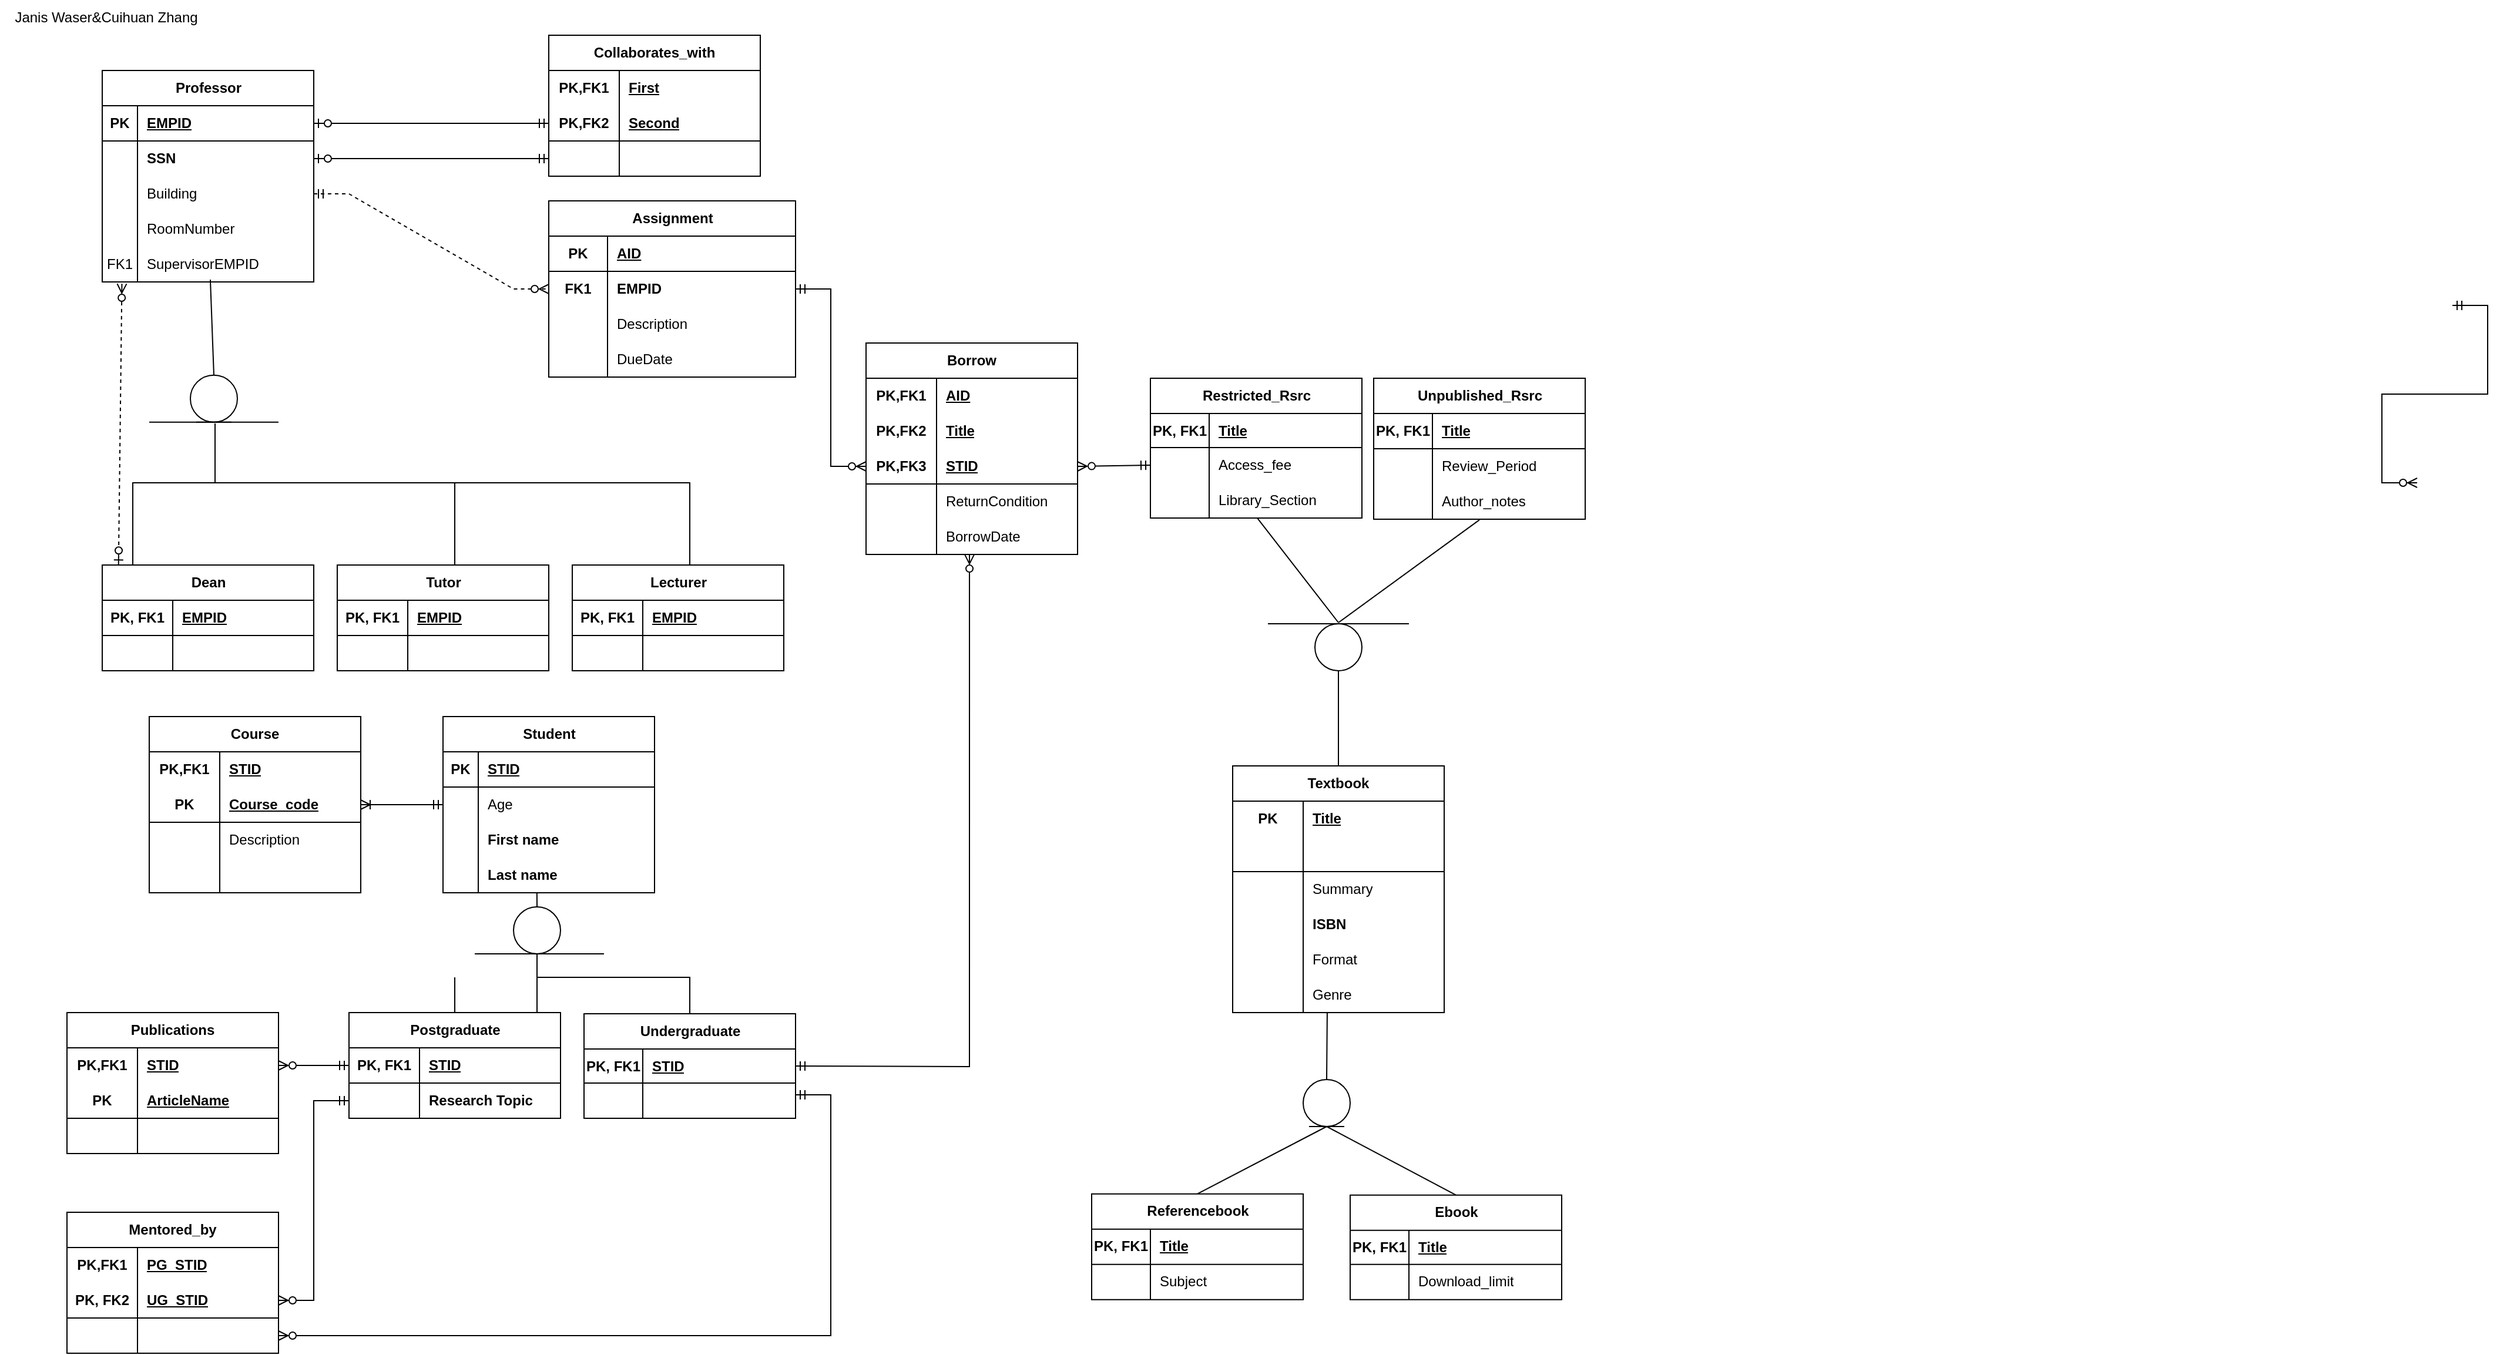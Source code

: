 <mxfile version="26.1.3">
  <diagram name="Page-1" id="g2zBEZVaismyfOF2NTLT">
    <mxGraphModel dx="2405" dy="1000" grid="1" gridSize="10" guides="1" tooltips="1" connect="1" arrows="1" fold="1" page="1" pageScale="1" pageWidth="827" pageHeight="1169" background="none" math="0" shadow="0">
      <root>
        <mxCell id="0" />
        <mxCell id="1" parent="0" />
        <mxCell id="7_jdmpYRd-atwQqf4-vV-1" value="Student" style="shape=table;startSize=30;container=1;collapsible=1;childLayout=tableLayout;fixedRows=1;rowLines=0;fontStyle=1;align=center;resizeLast=1;html=1;" parent="1" vertex="1">
          <mxGeometry x="-450" y="610" width="180" height="150" as="geometry" />
        </mxCell>
        <mxCell id="7_jdmpYRd-atwQqf4-vV-2" value="" style="shape=tableRow;horizontal=0;startSize=0;swimlaneHead=0;swimlaneBody=0;fillColor=none;collapsible=0;dropTarget=0;points=[[0,0.5],[1,0.5]];portConstraint=eastwest;top=0;left=0;right=0;bottom=1;" parent="7_jdmpYRd-atwQqf4-vV-1" vertex="1">
          <mxGeometry y="30" width="180" height="30" as="geometry" />
        </mxCell>
        <mxCell id="7_jdmpYRd-atwQqf4-vV-3" value="PK" style="shape=partialRectangle;connectable=0;fillColor=none;top=0;left=0;bottom=0;right=0;fontStyle=1;overflow=hidden;whiteSpace=wrap;html=1;" parent="7_jdmpYRd-atwQqf4-vV-2" vertex="1">
          <mxGeometry width="30" height="30" as="geometry">
            <mxRectangle width="30" height="30" as="alternateBounds" />
          </mxGeometry>
        </mxCell>
        <mxCell id="7_jdmpYRd-atwQqf4-vV-4" value="STID" style="shape=partialRectangle;connectable=0;fillColor=none;top=0;left=0;bottom=0;right=0;align=left;spacingLeft=6;fontStyle=5;overflow=hidden;whiteSpace=wrap;html=1;" parent="7_jdmpYRd-atwQqf4-vV-2" vertex="1">
          <mxGeometry x="30" width="150" height="30" as="geometry">
            <mxRectangle width="150" height="30" as="alternateBounds" />
          </mxGeometry>
        </mxCell>
        <mxCell id="7_jdmpYRd-atwQqf4-vV-5" value="" style="shape=tableRow;horizontal=0;startSize=0;swimlaneHead=0;swimlaneBody=0;fillColor=none;collapsible=0;dropTarget=0;points=[[0,0.5],[1,0.5]];portConstraint=eastwest;top=0;left=0;right=0;bottom=0;" parent="7_jdmpYRd-atwQqf4-vV-1" vertex="1">
          <mxGeometry y="60" width="180" height="30" as="geometry" />
        </mxCell>
        <mxCell id="7_jdmpYRd-atwQqf4-vV-6" value="" style="shape=partialRectangle;connectable=0;fillColor=none;top=0;left=0;bottom=0;right=0;editable=1;overflow=hidden;whiteSpace=wrap;html=1;" parent="7_jdmpYRd-atwQqf4-vV-5" vertex="1">
          <mxGeometry width="30" height="30" as="geometry">
            <mxRectangle width="30" height="30" as="alternateBounds" />
          </mxGeometry>
        </mxCell>
        <mxCell id="7_jdmpYRd-atwQqf4-vV-7" value="Age" style="shape=partialRectangle;connectable=0;fillColor=none;top=0;left=0;bottom=0;right=0;align=left;spacingLeft=6;overflow=hidden;whiteSpace=wrap;html=1;" parent="7_jdmpYRd-atwQqf4-vV-5" vertex="1">
          <mxGeometry x="30" width="150" height="30" as="geometry">
            <mxRectangle width="150" height="30" as="alternateBounds" />
          </mxGeometry>
        </mxCell>
        <mxCell id="7_jdmpYRd-atwQqf4-vV-8" value="" style="shape=tableRow;horizontal=0;startSize=0;swimlaneHead=0;swimlaneBody=0;fillColor=none;collapsible=0;dropTarget=0;points=[[0,0.5],[1,0.5]];portConstraint=eastwest;top=0;left=0;right=0;bottom=0;" parent="7_jdmpYRd-atwQqf4-vV-1" vertex="1">
          <mxGeometry y="90" width="180" height="30" as="geometry" />
        </mxCell>
        <mxCell id="7_jdmpYRd-atwQqf4-vV-9" value="" style="shape=partialRectangle;connectable=0;fillColor=none;top=0;left=0;bottom=0;right=0;editable=1;overflow=hidden;whiteSpace=wrap;html=1;" parent="7_jdmpYRd-atwQqf4-vV-8" vertex="1">
          <mxGeometry width="30" height="30" as="geometry">
            <mxRectangle width="30" height="30" as="alternateBounds" />
          </mxGeometry>
        </mxCell>
        <mxCell id="7_jdmpYRd-atwQqf4-vV-10" value="&lt;b&gt;First name&lt;/b&gt;" style="shape=partialRectangle;connectable=0;fillColor=none;top=0;left=0;bottom=0;right=0;align=left;spacingLeft=6;overflow=hidden;whiteSpace=wrap;html=1;" parent="7_jdmpYRd-atwQqf4-vV-8" vertex="1">
          <mxGeometry x="30" width="150" height="30" as="geometry">
            <mxRectangle width="150" height="30" as="alternateBounds" />
          </mxGeometry>
        </mxCell>
        <mxCell id="7_jdmpYRd-atwQqf4-vV-11" value="" style="shape=tableRow;horizontal=0;startSize=0;swimlaneHead=0;swimlaneBody=0;fillColor=none;collapsible=0;dropTarget=0;points=[[0,0.5],[1,0.5]];portConstraint=eastwest;top=0;left=0;right=0;bottom=0;" parent="7_jdmpYRd-atwQqf4-vV-1" vertex="1">
          <mxGeometry y="120" width="180" height="30" as="geometry" />
        </mxCell>
        <mxCell id="7_jdmpYRd-atwQqf4-vV-12" value="" style="shape=partialRectangle;connectable=0;fillColor=none;top=0;left=0;bottom=0;right=0;editable=1;overflow=hidden;whiteSpace=wrap;html=1;" parent="7_jdmpYRd-atwQqf4-vV-11" vertex="1">
          <mxGeometry width="30" height="30" as="geometry">
            <mxRectangle width="30" height="30" as="alternateBounds" />
          </mxGeometry>
        </mxCell>
        <mxCell id="7_jdmpYRd-atwQqf4-vV-13" value="&lt;b&gt;Last name&lt;/b&gt;" style="shape=partialRectangle;connectable=0;fillColor=none;top=0;left=0;bottom=0;right=0;align=left;spacingLeft=6;overflow=hidden;whiteSpace=wrap;html=1;" parent="7_jdmpYRd-atwQqf4-vV-11" vertex="1">
          <mxGeometry x="30" width="150" height="30" as="geometry">
            <mxRectangle width="150" height="30" as="alternateBounds" />
          </mxGeometry>
        </mxCell>
        <mxCell id="zhwthJIF1X_mVKPPGzfM-1" value="Professor" style="shape=table;startSize=30;container=1;collapsible=1;childLayout=tableLayout;fixedRows=1;rowLines=0;fontStyle=1;align=center;resizeLast=1;html=1;" parent="1" vertex="1">
          <mxGeometry x="-740" y="60" width="180" height="180" as="geometry" />
        </mxCell>
        <mxCell id="zhwthJIF1X_mVKPPGzfM-2" value="" style="shape=tableRow;horizontal=0;startSize=0;swimlaneHead=0;swimlaneBody=0;fillColor=none;collapsible=0;dropTarget=0;points=[[0,0.5],[1,0.5]];portConstraint=eastwest;top=0;left=0;right=0;bottom=1;" parent="zhwthJIF1X_mVKPPGzfM-1" vertex="1">
          <mxGeometry y="30" width="180" height="30" as="geometry" />
        </mxCell>
        <mxCell id="zhwthJIF1X_mVKPPGzfM-3" value="PK" style="shape=partialRectangle;connectable=0;fillColor=none;top=0;left=0;bottom=0;right=0;fontStyle=1;overflow=hidden;whiteSpace=wrap;html=1;" parent="zhwthJIF1X_mVKPPGzfM-2" vertex="1">
          <mxGeometry width="30" height="30" as="geometry">
            <mxRectangle width="30" height="30" as="alternateBounds" />
          </mxGeometry>
        </mxCell>
        <mxCell id="zhwthJIF1X_mVKPPGzfM-4" value="EMPID" style="shape=partialRectangle;connectable=0;fillColor=none;top=0;left=0;bottom=0;right=0;align=left;spacingLeft=6;fontStyle=5;overflow=hidden;whiteSpace=wrap;html=1;" parent="zhwthJIF1X_mVKPPGzfM-2" vertex="1">
          <mxGeometry x="30" width="150" height="30" as="geometry">
            <mxRectangle width="150" height="30" as="alternateBounds" />
          </mxGeometry>
        </mxCell>
        <mxCell id="zhwthJIF1X_mVKPPGzfM-8" value="" style="shape=tableRow;horizontal=0;startSize=0;swimlaneHead=0;swimlaneBody=0;fillColor=none;collapsible=0;dropTarget=0;points=[[0,0.5],[1,0.5]];portConstraint=eastwest;top=0;left=0;right=0;bottom=0;" parent="zhwthJIF1X_mVKPPGzfM-1" vertex="1">
          <mxGeometry y="60" width="180" height="30" as="geometry" />
        </mxCell>
        <mxCell id="zhwthJIF1X_mVKPPGzfM-9" value="" style="shape=partialRectangle;connectable=0;fillColor=none;top=0;left=0;bottom=0;right=0;editable=1;overflow=hidden;whiteSpace=wrap;html=1;" parent="zhwthJIF1X_mVKPPGzfM-8" vertex="1">
          <mxGeometry width="30" height="30" as="geometry">
            <mxRectangle width="30" height="30" as="alternateBounds" />
          </mxGeometry>
        </mxCell>
        <mxCell id="zhwthJIF1X_mVKPPGzfM-10" value="&lt;b&gt;SSN&lt;/b&gt;" style="shape=partialRectangle;connectable=0;fillColor=none;top=0;left=0;bottom=0;right=0;align=left;spacingLeft=6;overflow=hidden;whiteSpace=wrap;html=1;" parent="zhwthJIF1X_mVKPPGzfM-8" vertex="1">
          <mxGeometry x="30" width="150" height="30" as="geometry">
            <mxRectangle width="150" height="30" as="alternateBounds" />
          </mxGeometry>
        </mxCell>
        <mxCell id="zhwthJIF1X_mVKPPGzfM-11" value="" style="shape=tableRow;horizontal=0;startSize=0;swimlaneHead=0;swimlaneBody=0;fillColor=none;collapsible=0;dropTarget=0;points=[[0,0.5],[1,0.5]];portConstraint=eastwest;top=0;left=0;right=0;bottom=0;" parent="zhwthJIF1X_mVKPPGzfM-1" vertex="1">
          <mxGeometry y="90" width="180" height="30" as="geometry" />
        </mxCell>
        <mxCell id="zhwthJIF1X_mVKPPGzfM-12" value="" style="shape=partialRectangle;connectable=0;fillColor=none;top=0;left=0;bottom=0;right=0;editable=1;overflow=hidden;whiteSpace=wrap;html=1;" parent="zhwthJIF1X_mVKPPGzfM-11" vertex="1">
          <mxGeometry width="30" height="30" as="geometry">
            <mxRectangle width="30" height="30" as="alternateBounds" />
          </mxGeometry>
        </mxCell>
        <mxCell id="zhwthJIF1X_mVKPPGzfM-13" value="Building" style="shape=partialRectangle;connectable=0;fillColor=none;top=0;left=0;bottom=0;right=0;align=left;spacingLeft=6;overflow=hidden;whiteSpace=wrap;html=1;" parent="zhwthJIF1X_mVKPPGzfM-11" vertex="1">
          <mxGeometry x="30" width="150" height="30" as="geometry">
            <mxRectangle width="150" height="30" as="alternateBounds" />
          </mxGeometry>
        </mxCell>
        <mxCell id="zhwthJIF1X_mVKPPGzfM-16" style="shape=tableRow;horizontal=0;startSize=0;swimlaneHead=0;swimlaneBody=0;fillColor=none;collapsible=0;dropTarget=0;points=[[0,0.5],[1,0.5]];portConstraint=eastwest;top=0;left=0;right=0;bottom=0;" parent="zhwthJIF1X_mVKPPGzfM-1" vertex="1">
          <mxGeometry y="120" width="180" height="30" as="geometry" />
        </mxCell>
        <mxCell id="zhwthJIF1X_mVKPPGzfM-17" style="shape=partialRectangle;connectable=0;fillColor=none;top=0;left=0;bottom=0;right=0;editable=1;overflow=hidden;whiteSpace=wrap;html=1;" parent="zhwthJIF1X_mVKPPGzfM-16" vertex="1">
          <mxGeometry width="30" height="30" as="geometry">
            <mxRectangle width="30" height="30" as="alternateBounds" />
          </mxGeometry>
        </mxCell>
        <mxCell id="zhwthJIF1X_mVKPPGzfM-18" value="RoomNumber" style="shape=partialRectangle;connectable=0;fillColor=none;top=0;left=0;bottom=0;right=0;align=left;spacingLeft=6;overflow=hidden;whiteSpace=wrap;html=1;" parent="zhwthJIF1X_mVKPPGzfM-16" vertex="1">
          <mxGeometry x="30" width="150" height="30" as="geometry">
            <mxRectangle width="150" height="30" as="alternateBounds" />
          </mxGeometry>
        </mxCell>
        <mxCell id="_0mbkLyyBUn5_UILEzhx-14" style="shape=tableRow;horizontal=0;startSize=0;swimlaneHead=0;swimlaneBody=0;fillColor=none;collapsible=0;dropTarget=0;points=[[0,0.5],[1,0.5]];portConstraint=eastwest;top=0;left=0;right=0;bottom=0;" vertex="1" parent="zhwthJIF1X_mVKPPGzfM-1">
          <mxGeometry y="150" width="180" height="30" as="geometry" />
        </mxCell>
        <mxCell id="_0mbkLyyBUn5_UILEzhx-15" value="FK1" style="shape=partialRectangle;connectable=0;fillColor=none;top=0;left=0;bottom=0;right=0;editable=1;overflow=hidden;whiteSpace=wrap;html=1;" vertex="1" parent="_0mbkLyyBUn5_UILEzhx-14">
          <mxGeometry width="30" height="30" as="geometry">
            <mxRectangle width="30" height="30" as="alternateBounds" />
          </mxGeometry>
        </mxCell>
        <mxCell id="_0mbkLyyBUn5_UILEzhx-16" value="SupervisorEMPID" style="shape=partialRectangle;connectable=0;fillColor=none;top=0;left=0;bottom=0;right=0;align=left;spacingLeft=6;overflow=hidden;whiteSpace=wrap;html=1;" vertex="1" parent="_0mbkLyyBUn5_UILEzhx-14">
          <mxGeometry x="30" width="150" height="30" as="geometry">
            <mxRectangle width="150" height="30" as="alternateBounds" />
          </mxGeometry>
        </mxCell>
        <mxCell id="83sHiwjgCn40851rDGHQ-1" value="" style="endArrow=none;html=1;rounded=0;entryX=0.5;entryY=0;entryDx=0;entryDy=0;" parent="1" target="83sHiwjgCn40851rDGHQ-20" edge="1">
          <mxGeometry width="50" height="50" relative="1" as="geometry">
            <mxPoint x="-440" y="832" as="sourcePoint" />
            <mxPoint x="-370" y="812" as="targetPoint" />
          </mxGeometry>
        </mxCell>
        <mxCell id="83sHiwjgCn40851rDGHQ-3" value="Undergraduate" style="shape=table;startSize=30;container=1;collapsible=1;childLayout=tableLayout;fixedRows=1;rowLines=0;fontStyle=1;align=center;resizeLast=1;html=1;" parent="1" vertex="1">
          <mxGeometry x="-330" y="863" width="180" height="89" as="geometry" />
        </mxCell>
        <mxCell id="83sHiwjgCn40851rDGHQ-4" value="" style="shape=tableRow;horizontal=0;startSize=0;swimlaneHead=0;swimlaneBody=0;fillColor=none;collapsible=0;dropTarget=0;points=[[0,0.5],[1,0.5]];portConstraint=eastwest;top=0;left=0;right=0;bottom=1;" parent="83sHiwjgCn40851rDGHQ-3" vertex="1">
          <mxGeometry y="30" width="180" height="29" as="geometry" />
        </mxCell>
        <mxCell id="83sHiwjgCn40851rDGHQ-5" value="PK, FK1" style="shape=partialRectangle;connectable=0;fillColor=none;top=0;left=0;bottom=0;right=0;fontStyle=1;overflow=hidden;whiteSpace=wrap;html=1;" parent="83sHiwjgCn40851rDGHQ-4" vertex="1">
          <mxGeometry width="50" height="29" as="geometry">
            <mxRectangle width="50" height="29" as="alternateBounds" />
          </mxGeometry>
        </mxCell>
        <mxCell id="83sHiwjgCn40851rDGHQ-6" value="STID" style="shape=partialRectangle;connectable=0;fillColor=none;top=0;left=0;bottom=0;right=0;align=left;spacingLeft=6;fontStyle=5;overflow=hidden;whiteSpace=wrap;html=1;" parent="83sHiwjgCn40851rDGHQ-4" vertex="1">
          <mxGeometry x="50" width="130" height="29" as="geometry">
            <mxRectangle width="130" height="29" as="alternateBounds" />
          </mxGeometry>
        </mxCell>
        <mxCell id="83sHiwjgCn40851rDGHQ-7" value="" style="shape=tableRow;horizontal=0;startSize=0;swimlaneHead=0;swimlaneBody=0;fillColor=none;collapsible=0;dropTarget=0;points=[[0,0.5],[1,0.5]];portConstraint=eastwest;top=0;left=0;right=0;bottom=0;" parent="83sHiwjgCn40851rDGHQ-3" vertex="1">
          <mxGeometry y="59" width="180" height="30" as="geometry" />
        </mxCell>
        <mxCell id="83sHiwjgCn40851rDGHQ-8" value="" style="shape=partialRectangle;connectable=0;fillColor=none;top=0;left=0;bottom=0;right=0;editable=1;overflow=hidden;whiteSpace=wrap;html=1;" parent="83sHiwjgCn40851rDGHQ-7" vertex="1">
          <mxGeometry width="50" height="30" as="geometry">
            <mxRectangle width="50" height="30" as="alternateBounds" />
          </mxGeometry>
        </mxCell>
        <mxCell id="83sHiwjgCn40851rDGHQ-9" value="" style="shape=partialRectangle;connectable=0;fillColor=none;top=0;left=0;bottom=0;right=0;align=left;spacingLeft=6;overflow=hidden;whiteSpace=wrap;html=1;" parent="83sHiwjgCn40851rDGHQ-7" vertex="1">
          <mxGeometry x="50" width="130" height="30" as="geometry">
            <mxRectangle width="130" height="30" as="alternateBounds" />
          </mxGeometry>
        </mxCell>
        <mxCell id="83sHiwjgCn40851rDGHQ-16" value="" style="endArrow=none;html=1;rounded=0;exitX=0.444;exitY=0.982;exitDx=0;exitDy=0;exitPerimeter=0;entryX=0.5;entryY=0;entryDx=0;entryDy=0;" parent="1" source="7_jdmpYRd-atwQqf4-vV-11" target="83sHiwjgCn40851rDGHQ-2" edge="1">
          <mxGeometry width="50" height="50" relative="1" as="geometry">
            <mxPoint x="-370" y="759" as="sourcePoint" />
            <mxPoint x="-370" y="900" as="targetPoint" />
          </mxGeometry>
        </mxCell>
        <mxCell id="83sHiwjgCn40851rDGHQ-2" value="" style="ellipse;shape=umlEntity;whiteSpace=wrap;html=1;" parent="1" vertex="1">
          <mxGeometry x="-390" y="772" width="40" height="40" as="geometry" />
        </mxCell>
        <mxCell id="83sHiwjgCn40851rDGHQ-17" value="" style="endArrow=none;html=1;rounded=0;" parent="1" edge="1">
          <mxGeometry relative="1" as="geometry">
            <mxPoint x="-423" y="812" as="sourcePoint" />
            <mxPoint x="-313" y="812" as="targetPoint" />
          </mxGeometry>
        </mxCell>
        <mxCell id="83sHiwjgCn40851rDGHQ-18" value="" style="shape=partialRectangle;whiteSpace=wrap;html=1;bottom=0;right=0;fillColor=none;direction=west;" parent="1" vertex="1">
          <mxGeometry x="-440" y="812" width="70" height="50" as="geometry" />
        </mxCell>
        <mxCell id="83sHiwjgCn40851rDGHQ-20" value="Postgraduate" style="shape=table;startSize=30;container=1;collapsible=1;childLayout=tableLayout;fixedRows=1;rowLines=0;fontStyle=1;align=center;resizeLast=1;html=1;" parent="1" vertex="1">
          <mxGeometry x="-530" y="862" width="180" height="90" as="geometry" />
        </mxCell>
        <mxCell id="83sHiwjgCn40851rDGHQ-21" value="" style="shape=tableRow;horizontal=0;startSize=0;swimlaneHead=0;swimlaneBody=0;fillColor=none;collapsible=0;dropTarget=0;points=[[0,0.5],[1,0.5]];portConstraint=eastwest;top=0;left=0;right=0;bottom=1;" parent="83sHiwjgCn40851rDGHQ-20" vertex="1">
          <mxGeometry y="30" width="180" height="30" as="geometry" />
        </mxCell>
        <mxCell id="83sHiwjgCn40851rDGHQ-22" value="PK, FK1" style="shape=partialRectangle;connectable=0;fillColor=none;top=0;left=0;bottom=0;right=0;fontStyle=1;overflow=hidden;whiteSpace=wrap;html=1;" parent="83sHiwjgCn40851rDGHQ-21" vertex="1">
          <mxGeometry width="60" height="30" as="geometry">
            <mxRectangle width="60" height="30" as="alternateBounds" />
          </mxGeometry>
        </mxCell>
        <mxCell id="83sHiwjgCn40851rDGHQ-23" value="STID" style="shape=partialRectangle;connectable=0;fillColor=none;top=0;left=0;bottom=0;right=0;align=left;spacingLeft=6;fontStyle=5;overflow=hidden;whiteSpace=wrap;html=1;" parent="83sHiwjgCn40851rDGHQ-21" vertex="1">
          <mxGeometry x="60" width="120" height="30" as="geometry">
            <mxRectangle width="120" height="30" as="alternateBounds" />
          </mxGeometry>
        </mxCell>
        <mxCell id="83sHiwjgCn40851rDGHQ-24" value="" style="shape=tableRow;horizontal=0;startSize=0;swimlaneHead=0;swimlaneBody=0;fillColor=none;collapsible=0;dropTarget=0;points=[[0,0.5],[1,0.5]];portConstraint=eastwest;top=0;left=0;right=0;bottom=0;" parent="83sHiwjgCn40851rDGHQ-20" vertex="1">
          <mxGeometry y="60" width="180" height="30" as="geometry" />
        </mxCell>
        <mxCell id="83sHiwjgCn40851rDGHQ-25" value="" style="shape=partialRectangle;connectable=0;fillColor=none;top=0;left=0;bottom=0;right=0;editable=1;overflow=hidden;whiteSpace=wrap;html=1;" parent="83sHiwjgCn40851rDGHQ-24" vertex="1">
          <mxGeometry width="60" height="30" as="geometry">
            <mxRectangle width="60" height="30" as="alternateBounds" />
          </mxGeometry>
        </mxCell>
        <mxCell id="83sHiwjgCn40851rDGHQ-26" value="&lt;b&gt;Research Topic&lt;/b&gt;" style="shape=partialRectangle;connectable=0;fillColor=none;top=0;left=0;bottom=0;right=0;align=left;spacingLeft=6;overflow=hidden;whiteSpace=wrap;html=1;" parent="83sHiwjgCn40851rDGHQ-24" vertex="1">
          <mxGeometry x="60" width="120" height="30" as="geometry">
            <mxRectangle width="120" height="30" as="alternateBounds" />
          </mxGeometry>
        </mxCell>
        <mxCell id="83sHiwjgCn40851rDGHQ-30" value="" style="endArrow=none;html=1;rounded=0;entryX=0.5;entryY=0;entryDx=0;entryDy=0;" parent="1" edge="1">
          <mxGeometry width="50" height="50" relative="1" as="geometry">
            <mxPoint x="-714" y="411" as="sourcePoint" />
            <mxPoint x="-714" y="481" as="targetPoint" />
          </mxGeometry>
        </mxCell>
        <mxCell id="83sHiwjgCn40851rDGHQ-31" value="" style="endArrow=none;html=1;rounded=0;entryX=0.5;entryY=0;entryDx=0;entryDy=0;exitX=0.511;exitY=0.936;exitDx=0;exitDy=0;exitPerimeter=0;" parent="1" target="83sHiwjgCn40851rDGHQ-32" edge="1" source="_0mbkLyyBUn5_UILEzhx-14">
          <mxGeometry width="50" height="50" relative="1" as="geometry">
            <mxPoint x="-618" y="280" as="sourcePoint" />
            <mxPoint x="-645" y="431.33" as="targetPoint" />
          </mxGeometry>
        </mxCell>
        <mxCell id="83sHiwjgCn40851rDGHQ-32" value="" style="ellipse;shape=umlEntity;whiteSpace=wrap;html=1;" parent="1" vertex="1">
          <mxGeometry x="-665" y="319.33" width="40" height="40" as="geometry" />
        </mxCell>
        <mxCell id="83sHiwjgCn40851rDGHQ-33" value="" style="endArrow=none;html=1;rounded=0;" parent="1" edge="1">
          <mxGeometry relative="1" as="geometry">
            <mxPoint x="-700" y="359.33" as="sourcePoint" />
            <mxPoint x="-590" y="359.33" as="targetPoint" />
          </mxGeometry>
        </mxCell>
        <mxCell id="83sHiwjgCn40851rDGHQ-34" value="" style="shape=partialRectangle;whiteSpace=wrap;html=1;bottom=0;right=0;fillColor=none;direction=west;" parent="1" vertex="1">
          <mxGeometry x="-714" y="361" width="70" height="50" as="geometry" />
        </mxCell>
        <mxCell id="83sHiwjgCn40851rDGHQ-35" value="" style="shape=partialRectangle;whiteSpace=wrap;html=1;bottom=0;right=0;fillColor=none;direction=south;" parent="1" vertex="1">
          <mxGeometry x="-650" y="411" width="210" height="70" as="geometry" />
        </mxCell>
        <mxCell id="83sHiwjgCn40851rDGHQ-36" value="Dean" style="shape=table;startSize=30;container=1;collapsible=1;childLayout=tableLayout;fixedRows=1;rowLines=0;fontStyle=1;align=center;resizeLast=1;html=1;" parent="1" vertex="1">
          <mxGeometry x="-740" y="481" width="180" height="90" as="geometry" />
        </mxCell>
        <mxCell id="83sHiwjgCn40851rDGHQ-37" value="" style="shape=tableRow;horizontal=0;startSize=0;swimlaneHead=0;swimlaneBody=0;fillColor=none;collapsible=0;dropTarget=0;points=[[0,0.5],[1,0.5]];portConstraint=eastwest;top=0;left=0;right=0;bottom=1;" parent="83sHiwjgCn40851rDGHQ-36" vertex="1">
          <mxGeometry y="30" width="180" height="30" as="geometry" />
        </mxCell>
        <mxCell id="83sHiwjgCn40851rDGHQ-38" value="PK, FK1" style="shape=partialRectangle;connectable=0;fillColor=none;top=0;left=0;bottom=0;right=0;fontStyle=1;overflow=hidden;whiteSpace=wrap;html=1;" parent="83sHiwjgCn40851rDGHQ-37" vertex="1">
          <mxGeometry width="60" height="30" as="geometry">
            <mxRectangle width="60" height="30" as="alternateBounds" />
          </mxGeometry>
        </mxCell>
        <mxCell id="83sHiwjgCn40851rDGHQ-39" value="EMPID" style="shape=partialRectangle;connectable=0;fillColor=none;top=0;left=0;bottom=0;right=0;align=left;spacingLeft=6;fontStyle=5;overflow=hidden;whiteSpace=wrap;html=1;" parent="83sHiwjgCn40851rDGHQ-37" vertex="1">
          <mxGeometry x="60" width="120" height="30" as="geometry">
            <mxRectangle width="120" height="30" as="alternateBounds" />
          </mxGeometry>
        </mxCell>
        <mxCell id="83sHiwjgCn40851rDGHQ-40" value="" style="shape=tableRow;horizontal=0;startSize=0;swimlaneHead=0;swimlaneBody=0;fillColor=none;collapsible=0;dropTarget=0;points=[[0,0.5],[1,0.5]];portConstraint=eastwest;top=0;left=0;right=0;bottom=0;" parent="83sHiwjgCn40851rDGHQ-36" vertex="1">
          <mxGeometry y="60" width="180" height="30" as="geometry" />
        </mxCell>
        <mxCell id="83sHiwjgCn40851rDGHQ-41" value="" style="shape=partialRectangle;connectable=0;fillColor=none;top=0;left=0;bottom=0;right=0;editable=1;overflow=hidden;whiteSpace=wrap;html=1;" parent="83sHiwjgCn40851rDGHQ-40" vertex="1">
          <mxGeometry width="60" height="30" as="geometry">
            <mxRectangle width="60" height="30" as="alternateBounds" />
          </mxGeometry>
        </mxCell>
        <mxCell id="83sHiwjgCn40851rDGHQ-42" value="" style="shape=partialRectangle;connectable=0;fillColor=none;top=0;left=0;bottom=0;right=0;align=left;spacingLeft=6;overflow=hidden;whiteSpace=wrap;html=1;" parent="83sHiwjgCn40851rDGHQ-40" vertex="1">
          <mxGeometry x="60" width="120" height="30" as="geometry">
            <mxRectangle width="120" height="30" as="alternateBounds" />
          </mxGeometry>
        </mxCell>
        <mxCell id="83sHiwjgCn40851rDGHQ-49" value="Tutor" style="shape=table;startSize=30;container=1;collapsible=1;childLayout=tableLayout;fixedRows=1;rowLines=0;fontStyle=1;align=center;resizeLast=1;html=1;" parent="1" vertex="1">
          <mxGeometry x="-540" y="481" width="180" height="90" as="geometry" />
        </mxCell>
        <mxCell id="83sHiwjgCn40851rDGHQ-50" value="" style="shape=tableRow;horizontal=0;startSize=0;swimlaneHead=0;swimlaneBody=0;fillColor=none;collapsible=0;dropTarget=0;points=[[0,0.5],[1,0.5]];portConstraint=eastwest;top=0;left=0;right=0;bottom=1;" parent="83sHiwjgCn40851rDGHQ-49" vertex="1">
          <mxGeometry y="30" width="180" height="30" as="geometry" />
        </mxCell>
        <mxCell id="83sHiwjgCn40851rDGHQ-51" value="PK, FK1" style="shape=partialRectangle;connectable=0;fillColor=none;top=0;left=0;bottom=0;right=0;fontStyle=1;overflow=hidden;whiteSpace=wrap;html=1;" parent="83sHiwjgCn40851rDGHQ-50" vertex="1">
          <mxGeometry width="60" height="30" as="geometry">
            <mxRectangle width="60" height="30" as="alternateBounds" />
          </mxGeometry>
        </mxCell>
        <mxCell id="83sHiwjgCn40851rDGHQ-52" value="EMPID" style="shape=partialRectangle;connectable=0;fillColor=none;top=0;left=0;bottom=0;right=0;align=left;spacingLeft=6;fontStyle=5;overflow=hidden;whiteSpace=wrap;html=1;" parent="83sHiwjgCn40851rDGHQ-50" vertex="1">
          <mxGeometry x="60" width="120" height="30" as="geometry">
            <mxRectangle width="120" height="30" as="alternateBounds" />
          </mxGeometry>
        </mxCell>
        <mxCell id="83sHiwjgCn40851rDGHQ-53" value="" style="shape=tableRow;horizontal=0;startSize=0;swimlaneHead=0;swimlaneBody=0;fillColor=none;collapsible=0;dropTarget=0;points=[[0,0.5],[1,0.5]];portConstraint=eastwest;top=0;left=0;right=0;bottom=0;" parent="83sHiwjgCn40851rDGHQ-49" vertex="1">
          <mxGeometry y="60" width="180" height="30" as="geometry" />
        </mxCell>
        <mxCell id="83sHiwjgCn40851rDGHQ-54" value="" style="shape=partialRectangle;connectable=0;fillColor=none;top=0;left=0;bottom=0;right=0;editable=1;overflow=hidden;whiteSpace=wrap;html=1;" parent="83sHiwjgCn40851rDGHQ-53" vertex="1">
          <mxGeometry width="60" height="30" as="geometry">
            <mxRectangle width="60" height="30" as="alternateBounds" />
          </mxGeometry>
        </mxCell>
        <mxCell id="83sHiwjgCn40851rDGHQ-55" value="" style="shape=partialRectangle;connectable=0;fillColor=none;top=0;left=0;bottom=0;right=0;align=left;spacingLeft=6;overflow=hidden;whiteSpace=wrap;html=1;" parent="83sHiwjgCn40851rDGHQ-53" vertex="1">
          <mxGeometry x="60" width="120" height="30" as="geometry">
            <mxRectangle width="120" height="30" as="alternateBounds" />
          </mxGeometry>
        </mxCell>
        <mxCell id="83sHiwjgCn40851rDGHQ-56" value="Lecturer" style="shape=table;startSize=30;container=1;collapsible=1;childLayout=tableLayout;fixedRows=1;rowLines=0;fontStyle=1;align=center;resizeLast=1;html=1;" parent="1" vertex="1">
          <mxGeometry x="-340" y="481" width="180" height="90" as="geometry" />
        </mxCell>
        <mxCell id="83sHiwjgCn40851rDGHQ-57" value="" style="shape=tableRow;horizontal=0;startSize=0;swimlaneHead=0;swimlaneBody=0;fillColor=none;collapsible=0;dropTarget=0;points=[[0,0.5],[1,0.5]];portConstraint=eastwest;top=0;left=0;right=0;bottom=1;" parent="83sHiwjgCn40851rDGHQ-56" vertex="1">
          <mxGeometry y="30" width="180" height="30" as="geometry" />
        </mxCell>
        <mxCell id="83sHiwjgCn40851rDGHQ-58" value="PK, FK1" style="shape=partialRectangle;connectable=0;fillColor=none;top=0;left=0;bottom=0;right=0;fontStyle=1;overflow=hidden;whiteSpace=wrap;html=1;" parent="83sHiwjgCn40851rDGHQ-57" vertex="1">
          <mxGeometry width="60" height="30" as="geometry">
            <mxRectangle width="60" height="30" as="alternateBounds" />
          </mxGeometry>
        </mxCell>
        <mxCell id="83sHiwjgCn40851rDGHQ-59" value="EMPID" style="shape=partialRectangle;connectable=0;fillColor=none;top=0;left=0;bottom=0;right=0;align=left;spacingLeft=6;fontStyle=5;overflow=hidden;whiteSpace=wrap;html=1;" parent="83sHiwjgCn40851rDGHQ-57" vertex="1">
          <mxGeometry x="60" width="120" height="30" as="geometry">
            <mxRectangle width="120" height="30" as="alternateBounds" />
          </mxGeometry>
        </mxCell>
        <mxCell id="83sHiwjgCn40851rDGHQ-60" value="" style="shape=tableRow;horizontal=0;startSize=0;swimlaneHead=0;swimlaneBody=0;fillColor=none;collapsible=0;dropTarget=0;points=[[0,0.5],[1,0.5]];portConstraint=eastwest;top=0;left=0;right=0;bottom=0;" parent="83sHiwjgCn40851rDGHQ-56" vertex="1">
          <mxGeometry y="60" width="180" height="30" as="geometry" />
        </mxCell>
        <mxCell id="83sHiwjgCn40851rDGHQ-61" value="" style="shape=partialRectangle;connectable=0;fillColor=none;top=0;left=0;bottom=0;right=0;editable=1;overflow=hidden;whiteSpace=wrap;html=1;" parent="83sHiwjgCn40851rDGHQ-60" vertex="1">
          <mxGeometry width="60" height="30" as="geometry">
            <mxRectangle width="60" height="30" as="alternateBounds" />
          </mxGeometry>
        </mxCell>
        <mxCell id="83sHiwjgCn40851rDGHQ-62" value="" style="shape=partialRectangle;connectable=0;fillColor=none;top=0;left=0;bottom=0;right=0;align=left;spacingLeft=6;overflow=hidden;whiteSpace=wrap;html=1;" parent="83sHiwjgCn40851rDGHQ-60" vertex="1">
          <mxGeometry x="60" width="120" height="30" as="geometry">
            <mxRectangle width="120" height="30" as="alternateBounds" />
          </mxGeometry>
        </mxCell>
        <mxCell id="83sHiwjgCn40851rDGHQ-63" value="" style="shape=partialRectangle;whiteSpace=wrap;html=1;bottom=0;right=0;fillColor=none;direction=south;" parent="1" vertex="1">
          <mxGeometry x="-520" y="411" width="280" height="70" as="geometry" />
        </mxCell>
        <mxCell id="83sHiwjgCn40851rDGHQ-64" value="Janis Waser&amp;amp;Cuihuan Zhang" style="text;html=1;align=center;verticalAlign=middle;resizable=0;points=[];autosize=1;strokeColor=none;fillColor=none;" parent="1" vertex="1">
          <mxGeometry x="-827" width="180" height="30" as="geometry" />
        </mxCell>
        <mxCell id="IiOYxFcZ_7IHUqcMubhI-14" value="Course" style="shape=table;startSize=30;container=1;collapsible=1;childLayout=tableLayout;fixedRows=1;rowLines=0;fontStyle=1;align=center;resizeLast=1;html=1;whiteSpace=wrap;" parent="1" vertex="1">
          <mxGeometry x="-700" y="610" width="180" height="150" as="geometry" />
        </mxCell>
        <mxCell id="IiOYxFcZ_7IHUqcMubhI-15" value="" style="shape=tableRow;horizontal=0;startSize=0;swimlaneHead=0;swimlaneBody=0;fillColor=none;collapsible=0;dropTarget=0;points=[[0,0.5],[1,0.5]];portConstraint=eastwest;top=0;left=0;right=0;bottom=0;html=1;" parent="IiOYxFcZ_7IHUqcMubhI-14" vertex="1">
          <mxGeometry y="30" width="180" height="30" as="geometry" />
        </mxCell>
        <mxCell id="IiOYxFcZ_7IHUqcMubhI-16" value="PK,FK1" style="shape=partialRectangle;connectable=0;fillColor=none;top=0;left=0;bottom=0;right=0;fontStyle=1;overflow=hidden;html=1;whiteSpace=wrap;" parent="IiOYxFcZ_7IHUqcMubhI-15" vertex="1">
          <mxGeometry width="60" height="30" as="geometry">
            <mxRectangle width="60" height="30" as="alternateBounds" />
          </mxGeometry>
        </mxCell>
        <mxCell id="IiOYxFcZ_7IHUqcMubhI-17" value="STID" style="shape=partialRectangle;connectable=0;fillColor=none;top=0;left=0;bottom=0;right=0;align=left;spacingLeft=6;fontStyle=5;overflow=hidden;html=1;whiteSpace=wrap;" parent="IiOYxFcZ_7IHUqcMubhI-15" vertex="1">
          <mxGeometry x="60" width="120" height="30" as="geometry">
            <mxRectangle width="120" height="30" as="alternateBounds" />
          </mxGeometry>
        </mxCell>
        <mxCell id="IiOYxFcZ_7IHUqcMubhI-18" value="" style="shape=tableRow;horizontal=0;startSize=0;swimlaneHead=0;swimlaneBody=0;fillColor=none;collapsible=0;dropTarget=0;points=[[0,0.5],[1,0.5]];portConstraint=eastwest;top=0;left=0;right=0;bottom=1;html=1;" parent="IiOYxFcZ_7IHUqcMubhI-14" vertex="1">
          <mxGeometry y="60" width="180" height="30" as="geometry" />
        </mxCell>
        <mxCell id="IiOYxFcZ_7IHUqcMubhI-19" value="PK" style="shape=partialRectangle;connectable=0;fillColor=none;top=0;left=0;bottom=0;right=0;fontStyle=1;overflow=hidden;html=1;whiteSpace=wrap;" parent="IiOYxFcZ_7IHUqcMubhI-18" vertex="1">
          <mxGeometry width="60" height="30" as="geometry">
            <mxRectangle width="60" height="30" as="alternateBounds" />
          </mxGeometry>
        </mxCell>
        <mxCell id="IiOYxFcZ_7IHUqcMubhI-20" value="Course_code" style="shape=partialRectangle;connectable=0;fillColor=none;top=0;left=0;bottom=0;right=0;align=left;spacingLeft=6;fontStyle=5;overflow=hidden;html=1;whiteSpace=wrap;" parent="IiOYxFcZ_7IHUqcMubhI-18" vertex="1">
          <mxGeometry x="60" width="120" height="30" as="geometry">
            <mxRectangle width="120" height="30" as="alternateBounds" />
          </mxGeometry>
        </mxCell>
        <mxCell id="IiOYxFcZ_7IHUqcMubhI-21" value="" style="shape=tableRow;horizontal=0;startSize=0;swimlaneHead=0;swimlaneBody=0;fillColor=none;collapsible=0;dropTarget=0;points=[[0,0.5],[1,0.5]];portConstraint=eastwest;top=0;left=0;right=0;bottom=0;html=1;" parent="IiOYxFcZ_7IHUqcMubhI-14" vertex="1">
          <mxGeometry y="90" width="180" height="30" as="geometry" />
        </mxCell>
        <mxCell id="IiOYxFcZ_7IHUqcMubhI-22" value="" style="shape=partialRectangle;connectable=0;fillColor=none;top=0;left=0;bottom=0;right=0;editable=1;overflow=hidden;html=1;whiteSpace=wrap;" parent="IiOYxFcZ_7IHUqcMubhI-21" vertex="1">
          <mxGeometry width="60" height="30" as="geometry">
            <mxRectangle width="60" height="30" as="alternateBounds" />
          </mxGeometry>
        </mxCell>
        <mxCell id="IiOYxFcZ_7IHUqcMubhI-23" value="Description" style="shape=partialRectangle;connectable=0;fillColor=none;top=0;left=0;bottom=0;right=0;align=left;spacingLeft=6;overflow=hidden;html=1;whiteSpace=wrap;" parent="IiOYxFcZ_7IHUqcMubhI-21" vertex="1">
          <mxGeometry x="60" width="120" height="30" as="geometry">
            <mxRectangle width="120" height="30" as="alternateBounds" />
          </mxGeometry>
        </mxCell>
        <mxCell id="IiOYxFcZ_7IHUqcMubhI-24" value="" style="shape=tableRow;horizontal=0;startSize=0;swimlaneHead=0;swimlaneBody=0;fillColor=none;collapsible=0;dropTarget=0;points=[[0,0.5],[1,0.5]];portConstraint=eastwest;top=0;left=0;right=0;bottom=0;html=1;" parent="IiOYxFcZ_7IHUqcMubhI-14" vertex="1">
          <mxGeometry y="120" width="180" height="30" as="geometry" />
        </mxCell>
        <mxCell id="IiOYxFcZ_7IHUqcMubhI-25" value="" style="shape=partialRectangle;connectable=0;fillColor=none;top=0;left=0;bottom=0;right=0;editable=1;overflow=hidden;html=1;whiteSpace=wrap;" parent="IiOYxFcZ_7IHUqcMubhI-24" vertex="1">
          <mxGeometry width="60" height="30" as="geometry">
            <mxRectangle width="60" height="30" as="alternateBounds" />
          </mxGeometry>
        </mxCell>
        <mxCell id="IiOYxFcZ_7IHUqcMubhI-26" value="" style="shape=partialRectangle;connectable=0;fillColor=none;top=0;left=0;bottom=0;right=0;align=left;spacingLeft=6;overflow=hidden;html=1;whiteSpace=wrap;" parent="IiOYxFcZ_7IHUqcMubhI-24" vertex="1">
          <mxGeometry x="60" width="120" height="30" as="geometry">
            <mxRectangle width="120" height="30" as="alternateBounds" />
          </mxGeometry>
        </mxCell>
        <mxCell id="IiOYxFcZ_7IHUqcMubhI-28" value="" style="edgeStyle=entityRelationEdgeStyle;fontSize=12;html=1;endArrow=ERoneToMany;startArrow=ERmandOne;rounded=0;entryX=1;entryY=0.5;entryDx=0;entryDy=0;exitX=0;exitY=0.5;exitDx=0;exitDy=0;" parent="1" source="7_jdmpYRd-atwQqf4-vV-5" target="IiOYxFcZ_7IHUqcMubhI-18" edge="1">
          <mxGeometry width="100" height="100" relative="1" as="geometry">
            <mxPoint x="-520" y="760" as="sourcePoint" />
            <mxPoint x="-600" y="790" as="targetPoint" />
          </mxGeometry>
        </mxCell>
        <mxCell id="IiOYxFcZ_7IHUqcMubhI-31" value="" style="endArrow=none;html=1;rounded=0;entryX=0.5;entryY=0;entryDx=0;entryDy=0;exitX=0;exitY=0;exitDx=0;exitDy=0;" parent="1" target="83sHiwjgCn40851rDGHQ-3" edge="1">
          <mxGeometry width="50" height="50" relative="1" as="geometry">
            <mxPoint x="-370" y="832" as="sourcePoint" />
            <mxPoint x="-570" y="867" as="targetPoint" />
            <Array as="points">
              <mxPoint x="-240" y="832" />
            </Array>
          </mxGeometry>
        </mxCell>
        <mxCell id="IiOYxFcZ_7IHUqcMubhI-40" value="Publications" style="shape=table;startSize=30;container=1;collapsible=1;childLayout=tableLayout;fixedRows=1;rowLines=0;fontStyle=1;align=center;resizeLast=1;html=1;whiteSpace=wrap;" parent="1" vertex="1">
          <mxGeometry x="-770" y="862" width="180" height="120" as="geometry" />
        </mxCell>
        <mxCell id="IiOYxFcZ_7IHUqcMubhI-41" value="" style="shape=tableRow;horizontal=0;startSize=0;swimlaneHead=0;swimlaneBody=0;fillColor=none;collapsible=0;dropTarget=0;points=[[0,0.5],[1,0.5]];portConstraint=eastwest;top=0;left=0;right=0;bottom=0;html=1;" parent="IiOYxFcZ_7IHUqcMubhI-40" vertex="1">
          <mxGeometry y="30" width="180" height="30" as="geometry" />
        </mxCell>
        <mxCell id="IiOYxFcZ_7IHUqcMubhI-42" value="PK,FK1" style="shape=partialRectangle;connectable=0;fillColor=none;top=0;left=0;bottom=0;right=0;fontStyle=1;overflow=hidden;html=1;whiteSpace=wrap;" parent="IiOYxFcZ_7IHUqcMubhI-41" vertex="1">
          <mxGeometry width="60" height="30" as="geometry">
            <mxRectangle width="60" height="30" as="alternateBounds" />
          </mxGeometry>
        </mxCell>
        <mxCell id="IiOYxFcZ_7IHUqcMubhI-43" value="STID" style="shape=partialRectangle;connectable=0;fillColor=none;top=0;left=0;bottom=0;right=0;align=left;spacingLeft=6;fontStyle=5;overflow=hidden;html=1;whiteSpace=wrap;" parent="IiOYxFcZ_7IHUqcMubhI-41" vertex="1">
          <mxGeometry x="60" width="120" height="30" as="geometry">
            <mxRectangle width="120" height="30" as="alternateBounds" />
          </mxGeometry>
        </mxCell>
        <mxCell id="IiOYxFcZ_7IHUqcMubhI-44" value="" style="shape=tableRow;horizontal=0;startSize=0;swimlaneHead=0;swimlaneBody=0;fillColor=none;collapsible=0;dropTarget=0;points=[[0,0.5],[1,0.5]];portConstraint=eastwest;top=0;left=0;right=0;bottom=1;html=1;" parent="IiOYxFcZ_7IHUqcMubhI-40" vertex="1">
          <mxGeometry y="60" width="180" height="30" as="geometry" />
        </mxCell>
        <mxCell id="IiOYxFcZ_7IHUqcMubhI-45" value="PK" style="shape=partialRectangle;connectable=0;fillColor=none;top=0;left=0;bottom=0;right=0;fontStyle=1;overflow=hidden;html=1;whiteSpace=wrap;" parent="IiOYxFcZ_7IHUqcMubhI-44" vertex="1">
          <mxGeometry width="60" height="30" as="geometry">
            <mxRectangle width="60" height="30" as="alternateBounds" />
          </mxGeometry>
        </mxCell>
        <mxCell id="IiOYxFcZ_7IHUqcMubhI-46" value="ArticleName" style="shape=partialRectangle;connectable=0;fillColor=none;top=0;left=0;bottom=0;right=0;align=left;spacingLeft=6;fontStyle=5;overflow=hidden;html=1;whiteSpace=wrap;" parent="IiOYxFcZ_7IHUqcMubhI-44" vertex="1">
          <mxGeometry x="60" width="120" height="30" as="geometry">
            <mxRectangle width="120" height="30" as="alternateBounds" />
          </mxGeometry>
        </mxCell>
        <mxCell id="IiOYxFcZ_7IHUqcMubhI-47" value="" style="shape=tableRow;horizontal=0;startSize=0;swimlaneHead=0;swimlaneBody=0;fillColor=none;collapsible=0;dropTarget=0;points=[[0,0.5],[1,0.5]];portConstraint=eastwest;top=0;left=0;right=0;bottom=0;html=1;" parent="IiOYxFcZ_7IHUqcMubhI-40" vertex="1">
          <mxGeometry y="90" width="180" height="30" as="geometry" />
        </mxCell>
        <mxCell id="IiOYxFcZ_7IHUqcMubhI-48" value="" style="shape=partialRectangle;connectable=0;fillColor=none;top=0;left=0;bottom=0;right=0;editable=1;overflow=hidden;html=1;whiteSpace=wrap;" parent="IiOYxFcZ_7IHUqcMubhI-47" vertex="1">
          <mxGeometry width="60" height="30" as="geometry">
            <mxRectangle width="60" height="30" as="alternateBounds" />
          </mxGeometry>
        </mxCell>
        <mxCell id="IiOYxFcZ_7IHUqcMubhI-49" value="" style="shape=partialRectangle;connectable=0;fillColor=none;top=0;left=0;bottom=0;right=0;align=left;spacingLeft=6;overflow=hidden;html=1;whiteSpace=wrap;" parent="IiOYxFcZ_7IHUqcMubhI-47" vertex="1">
          <mxGeometry x="60" width="120" height="30" as="geometry">
            <mxRectangle width="120" height="30" as="alternateBounds" />
          </mxGeometry>
        </mxCell>
        <mxCell id="IiOYxFcZ_7IHUqcMubhI-53" value="" style="edgeStyle=entityRelationEdgeStyle;fontSize=12;html=1;endArrow=ERzeroToMany;startArrow=ERmandOne;rounded=0;entryX=1;entryY=0.5;entryDx=0;entryDy=0;exitX=0;exitY=0.5;exitDx=0;exitDy=0;endFill=0;" parent="1" source="83sHiwjgCn40851rDGHQ-21" target="IiOYxFcZ_7IHUqcMubhI-41" edge="1">
          <mxGeometry width="100" height="100" relative="1" as="geometry">
            <mxPoint x="-520" y="852" as="sourcePoint" />
            <mxPoint x="-720" y="852" as="targetPoint" />
          </mxGeometry>
        </mxCell>
        <mxCell id="IiOYxFcZ_7IHUqcMubhI-83" value="Collaborates_with" style="shape=table;startSize=30;container=1;collapsible=1;childLayout=tableLayout;fixedRows=1;rowLines=0;fontStyle=1;align=center;resizeLast=1;html=1;whiteSpace=wrap;" parent="1" vertex="1">
          <mxGeometry x="-360" y="30" width="180" height="120" as="geometry" />
        </mxCell>
        <mxCell id="IiOYxFcZ_7IHUqcMubhI-84" value="" style="shape=tableRow;horizontal=0;startSize=0;swimlaneHead=0;swimlaneBody=0;fillColor=none;collapsible=0;dropTarget=0;points=[[0,0.5],[1,0.5]];portConstraint=eastwest;top=0;left=0;right=0;bottom=0;html=1;" parent="IiOYxFcZ_7IHUqcMubhI-83" vertex="1">
          <mxGeometry y="30" width="180" height="30" as="geometry" />
        </mxCell>
        <mxCell id="IiOYxFcZ_7IHUqcMubhI-85" value="PK,FK1" style="shape=partialRectangle;connectable=0;fillColor=none;top=0;left=0;bottom=0;right=0;fontStyle=1;overflow=hidden;html=1;whiteSpace=wrap;" parent="IiOYxFcZ_7IHUqcMubhI-84" vertex="1">
          <mxGeometry width="60" height="30" as="geometry">
            <mxRectangle width="60" height="30" as="alternateBounds" />
          </mxGeometry>
        </mxCell>
        <mxCell id="IiOYxFcZ_7IHUqcMubhI-86" value="First" style="shape=partialRectangle;connectable=0;fillColor=none;top=0;left=0;bottom=0;right=0;align=left;spacingLeft=6;fontStyle=5;overflow=hidden;html=1;whiteSpace=wrap;" parent="IiOYxFcZ_7IHUqcMubhI-84" vertex="1">
          <mxGeometry x="60" width="120" height="30" as="geometry">
            <mxRectangle width="120" height="30" as="alternateBounds" />
          </mxGeometry>
        </mxCell>
        <mxCell id="IiOYxFcZ_7IHUqcMubhI-87" value="" style="shape=tableRow;horizontal=0;startSize=0;swimlaneHead=0;swimlaneBody=0;fillColor=none;collapsible=0;dropTarget=0;points=[[0,0.5],[1,0.5]];portConstraint=eastwest;top=0;left=0;right=0;bottom=1;html=1;" parent="IiOYxFcZ_7IHUqcMubhI-83" vertex="1">
          <mxGeometry y="60" width="180" height="30" as="geometry" />
        </mxCell>
        <mxCell id="IiOYxFcZ_7IHUqcMubhI-88" value="PK,FK2" style="shape=partialRectangle;connectable=0;fillColor=none;top=0;left=0;bottom=0;right=0;fontStyle=1;overflow=hidden;html=1;whiteSpace=wrap;" parent="IiOYxFcZ_7IHUqcMubhI-87" vertex="1">
          <mxGeometry width="60" height="30" as="geometry">
            <mxRectangle width="60" height="30" as="alternateBounds" />
          </mxGeometry>
        </mxCell>
        <mxCell id="IiOYxFcZ_7IHUqcMubhI-89" value="Second" style="shape=partialRectangle;connectable=0;fillColor=none;top=0;left=0;bottom=0;right=0;align=left;spacingLeft=6;fontStyle=5;overflow=hidden;html=1;whiteSpace=wrap;" parent="IiOYxFcZ_7IHUqcMubhI-87" vertex="1">
          <mxGeometry x="60" width="120" height="30" as="geometry">
            <mxRectangle width="120" height="30" as="alternateBounds" />
          </mxGeometry>
        </mxCell>
        <mxCell id="IiOYxFcZ_7IHUqcMubhI-90" value="" style="shape=tableRow;horizontal=0;startSize=0;swimlaneHead=0;swimlaneBody=0;fillColor=none;collapsible=0;dropTarget=0;points=[[0,0.5],[1,0.5]];portConstraint=eastwest;top=0;left=0;right=0;bottom=0;html=1;" parent="IiOYxFcZ_7IHUqcMubhI-83" vertex="1">
          <mxGeometry y="90" width="180" height="30" as="geometry" />
        </mxCell>
        <mxCell id="IiOYxFcZ_7IHUqcMubhI-91" value="" style="shape=partialRectangle;connectable=0;fillColor=none;top=0;left=0;bottom=0;right=0;editable=1;overflow=hidden;html=1;whiteSpace=wrap;" parent="IiOYxFcZ_7IHUqcMubhI-90" vertex="1">
          <mxGeometry width="60" height="30" as="geometry">
            <mxRectangle width="60" height="30" as="alternateBounds" />
          </mxGeometry>
        </mxCell>
        <mxCell id="IiOYxFcZ_7IHUqcMubhI-92" value="" style="shape=partialRectangle;connectable=0;fillColor=none;top=0;left=0;bottom=0;right=0;align=left;spacingLeft=6;overflow=hidden;html=1;whiteSpace=wrap;" parent="IiOYxFcZ_7IHUqcMubhI-90" vertex="1">
          <mxGeometry x="60" width="120" height="30" as="geometry">
            <mxRectangle width="120" height="30" as="alternateBounds" />
          </mxGeometry>
        </mxCell>
        <mxCell id="IiOYxFcZ_7IHUqcMubhI-97" value="" style="edgeStyle=entityRelationEdgeStyle;fontSize=12;html=1;endArrow=ERzeroToOne;startArrow=ERmandOne;rounded=0;entryX=1;entryY=0.5;entryDx=0;entryDy=0;exitX=0;exitY=0.5;exitDx=0;exitDy=0;" parent="1" source="IiOYxFcZ_7IHUqcMubhI-87" target="zhwthJIF1X_mVKPPGzfM-2" edge="1">
          <mxGeometry width="100" height="100" relative="1" as="geometry">
            <mxPoint x="-834.5" y="-78" as="sourcePoint" />
            <mxPoint x="-830" y="41.01" as="targetPoint" />
            <Array as="points">
              <mxPoint x="-830" y="11.01" />
              <mxPoint x="-840" y="-28.99" />
              <mxPoint x="-780" y="-28.99" />
            </Array>
          </mxGeometry>
        </mxCell>
        <mxCell id="IiOYxFcZ_7IHUqcMubhI-98" value="" style="edgeStyle=entityRelationEdgeStyle;fontSize=12;html=1;endArrow=ERzeroToOne;startArrow=ERmandOne;rounded=0;entryX=1;entryY=0.5;entryDx=0;entryDy=0;exitX=0;exitY=0.5;exitDx=0;exitDy=0;" parent="1" source="IiOYxFcZ_7IHUqcMubhI-90" target="zhwthJIF1X_mVKPPGzfM-8" edge="1">
          <mxGeometry width="100" height="100" relative="1" as="geometry">
            <mxPoint x="-500" y="87" as="sourcePoint" />
            <mxPoint x="-560" y="227" as="targetPoint" />
            <Array as="points">
              <mxPoint x="-820" y="21.01" />
              <mxPoint x="-830" y="-18.99" />
              <mxPoint x="-770" y="-18.99" />
            </Array>
          </mxGeometry>
        </mxCell>
        <mxCell id="IiOYxFcZ_7IHUqcMubhI-113" value="" style="edgeStyle=entityRelationEdgeStyle;fontSize=12;html=1;endArrow=ERzeroToMany;startArrow=ERmandOne;rounded=0;exitX=1;exitY=0.5;exitDx=0;exitDy=0;entryX=0;entryY=0.5;entryDx=0;entryDy=0;dashed=1;" parent="1" source="zhwthJIF1X_mVKPPGzfM-11" target="IiOYxFcZ_7IHUqcMubhI-118" edge="1">
          <mxGeometry width="100" height="100" relative="1" as="geometry">
            <mxPoint x="-320" y="342" as="sourcePoint" />
            <mxPoint x="-310" y="227" as="targetPoint" />
          </mxGeometry>
        </mxCell>
        <mxCell id="IiOYxFcZ_7IHUqcMubhI-114" value="Assignment" style="shape=table;startSize=30;container=1;collapsible=1;childLayout=tableLayout;fixedRows=1;rowLines=0;fontStyle=1;align=center;resizeLast=1;html=1;" parent="1" vertex="1">
          <mxGeometry x="-360" y="171" width="210" height="150" as="geometry" />
        </mxCell>
        <mxCell id="IiOYxFcZ_7IHUqcMubhI-115" value="" style="shape=tableRow;horizontal=0;startSize=0;swimlaneHead=0;swimlaneBody=0;fillColor=none;collapsible=0;dropTarget=0;points=[[0,0.5],[1,0.5]];portConstraint=eastwest;top=0;left=0;right=0;bottom=1;" parent="IiOYxFcZ_7IHUqcMubhI-114" vertex="1">
          <mxGeometry y="30" width="210" height="30" as="geometry" />
        </mxCell>
        <mxCell id="IiOYxFcZ_7IHUqcMubhI-116" value="PK" style="shape=partialRectangle;connectable=0;fillColor=none;top=0;left=0;bottom=0;right=0;fontStyle=1;overflow=hidden;whiteSpace=wrap;html=1;" parent="IiOYxFcZ_7IHUqcMubhI-115" vertex="1">
          <mxGeometry width="50" height="30" as="geometry">
            <mxRectangle width="50" height="30" as="alternateBounds" />
          </mxGeometry>
        </mxCell>
        <mxCell id="IiOYxFcZ_7IHUqcMubhI-117" value="AID" style="shape=partialRectangle;connectable=0;fillColor=none;top=0;left=0;bottom=0;right=0;align=left;spacingLeft=6;fontStyle=5;overflow=hidden;whiteSpace=wrap;html=1;" parent="IiOYxFcZ_7IHUqcMubhI-115" vertex="1">
          <mxGeometry x="50" width="160" height="30" as="geometry">
            <mxRectangle width="160" height="30" as="alternateBounds" />
          </mxGeometry>
        </mxCell>
        <mxCell id="IiOYxFcZ_7IHUqcMubhI-118" value="" style="shape=tableRow;horizontal=0;startSize=0;swimlaneHead=0;swimlaneBody=0;fillColor=none;collapsible=0;dropTarget=0;points=[[0,0.5],[1,0.5]];portConstraint=eastwest;top=0;left=0;right=0;bottom=0;" parent="IiOYxFcZ_7IHUqcMubhI-114" vertex="1">
          <mxGeometry y="60" width="210" height="30" as="geometry" />
        </mxCell>
        <mxCell id="IiOYxFcZ_7IHUqcMubhI-119" value="&lt;b&gt;FK1&lt;/b&gt;" style="shape=partialRectangle;connectable=0;fillColor=none;top=0;left=0;bottom=0;right=0;editable=1;overflow=hidden;whiteSpace=wrap;html=1;" parent="IiOYxFcZ_7IHUqcMubhI-118" vertex="1">
          <mxGeometry width="50" height="30" as="geometry">
            <mxRectangle width="50" height="30" as="alternateBounds" />
          </mxGeometry>
        </mxCell>
        <mxCell id="IiOYxFcZ_7IHUqcMubhI-120" value="&lt;b&gt;EMPID&lt;/b&gt;" style="shape=partialRectangle;connectable=0;fillColor=none;top=0;left=0;bottom=0;right=0;align=left;spacingLeft=6;overflow=hidden;whiteSpace=wrap;html=1;" parent="IiOYxFcZ_7IHUqcMubhI-118" vertex="1">
          <mxGeometry x="50" width="160" height="30" as="geometry">
            <mxRectangle width="160" height="30" as="alternateBounds" />
          </mxGeometry>
        </mxCell>
        <mxCell id="IiOYxFcZ_7IHUqcMubhI-121" value="" style="shape=tableRow;horizontal=0;startSize=0;swimlaneHead=0;swimlaneBody=0;fillColor=none;collapsible=0;dropTarget=0;points=[[0,0.5],[1,0.5]];portConstraint=eastwest;top=0;left=0;right=0;bottom=0;" parent="IiOYxFcZ_7IHUqcMubhI-114" vertex="1">
          <mxGeometry y="90" width="210" height="30" as="geometry" />
        </mxCell>
        <mxCell id="IiOYxFcZ_7IHUqcMubhI-122" value="" style="shape=partialRectangle;connectable=0;fillColor=none;top=0;left=0;bottom=0;right=0;editable=1;overflow=hidden;whiteSpace=wrap;html=1;" parent="IiOYxFcZ_7IHUqcMubhI-121" vertex="1">
          <mxGeometry width="50" height="30" as="geometry">
            <mxRectangle width="50" height="30" as="alternateBounds" />
          </mxGeometry>
        </mxCell>
        <mxCell id="IiOYxFcZ_7IHUqcMubhI-123" value="Description" style="shape=partialRectangle;connectable=0;fillColor=none;top=0;left=0;bottom=0;right=0;align=left;spacingLeft=6;overflow=hidden;whiteSpace=wrap;html=1;" parent="IiOYxFcZ_7IHUqcMubhI-121" vertex="1">
          <mxGeometry x="50" width="160" height="30" as="geometry">
            <mxRectangle width="160" height="30" as="alternateBounds" />
          </mxGeometry>
        </mxCell>
        <mxCell id="IiOYxFcZ_7IHUqcMubhI-124" value="" style="shape=tableRow;horizontal=0;startSize=0;swimlaneHead=0;swimlaneBody=0;fillColor=none;collapsible=0;dropTarget=0;points=[[0,0.5],[1,0.5]];portConstraint=eastwest;top=0;left=0;right=0;bottom=0;" parent="IiOYxFcZ_7IHUqcMubhI-114" vertex="1">
          <mxGeometry y="120" width="210" height="30" as="geometry" />
        </mxCell>
        <mxCell id="IiOYxFcZ_7IHUqcMubhI-125" value="" style="shape=partialRectangle;connectable=0;fillColor=none;top=0;left=0;bottom=0;right=0;editable=1;overflow=hidden;whiteSpace=wrap;html=1;" parent="IiOYxFcZ_7IHUqcMubhI-124" vertex="1">
          <mxGeometry width="50" height="30" as="geometry">
            <mxRectangle width="50" height="30" as="alternateBounds" />
          </mxGeometry>
        </mxCell>
        <mxCell id="IiOYxFcZ_7IHUqcMubhI-126" value="DueDate" style="shape=partialRectangle;connectable=0;fillColor=none;top=0;left=0;bottom=0;right=0;align=left;spacingLeft=6;overflow=hidden;whiteSpace=wrap;html=1;" parent="IiOYxFcZ_7IHUqcMubhI-124" vertex="1">
          <mxGeometry x="50" width="160" height="30" as="geometry">
            <mxRectangle width="160" height="30" as="alternateBounds" />
          </mxGeometry>
        </mxCell>
        <mxCell id="IiOYxFcZ_7IHUqcMubhI-127" value="Borrow" style="shape=table;startSize=30;container=1;collapsible=1;childLayout=tableLayout;fixedRows=1;rowLines=0;fontStyle=1;align=center;resizeLast=1;html=1;whiteSpace=wrap;" parent="1" vertex="1">
          <mxGeometry x="-90" y="292" width="180" height="180" as="geometry" />
        </mxCell>
        <mxCell id="IiOYxFcZ_7IHUqcMubhI-222" style="shape=tableRow;horizontal=0;startSize=0;swimlaneHead=0;swimlaneBody=0;fillColor=none;collapsible=0;dropTarget=0;points=[[0,0.5],[1,0.5]];portConstraint=eastwest;top=0;left=0;right=0;bottom=0;html=1;" parent="IiOYxFcZ_7IHUqcMubhI-127" vertex="1">
          <mxGeometry y="30" width="180" height="30" as="geometry" />
        </mxCell>
        <mxCell id="IiOYxFcZ_7IHUqcMubhI-223" value="PK,FK1" style="shape=partialRectangle;connectable=0;fillColor=none;top=0;left=0;bottom=0;right=0;fontStyle=1;overflow=hidden;html=1;whiteSpace=wrap;" parent="IiOYxFcZ_7IHUqcMubhI-222" vertex="1">
          <mxGeometry width="60" height="30" as="geometry">
            <mxRectangle width="60" height="30" as="alternateBounds" />
          </mxGeometry>
        </mxCell>
        <mxCell id="IiOYxFcZ_7IHUqcMubhI-224" value="AID" style="shape=partialRectangle;connectable=0;fillColor=none;top=0;left=0;bottom=0;right=0;align=left;spacingLeft=6;fontStyle=5;overflow=hidden;html=1;whiteSpace=wrap;" parent="IiOYxFcZ_7IHUqcMubhI-222" vertex="1">
          <mxGeometry x="60" width="120" height="30" as="geometry">
            <mxRectangle width="120" height="30" as="alternateBounds" />
          </mxGeometry>
        </mxCell>
        <mxCell id="IiOYxFcZ_7IHUqcMubhI-128" value="" style="shape=tableRow;horizontal=0;startSize=0;swimlaneHead=0;swimlaneBody=0;fillColor=none;collapsible=0;dropTarget=0;points=[[0,0.5],[1,0.5]];portConstraint=eastwest;top=0;left=0;right=0;bottom=0;html=1;" parent="IiOYxFcZ_7IHUqcMubhI-127" vertex="1">
          <mxGeometry y="60" width="180" height="30" as="geometry" />
        </mxCell>
        <mxCell id="IiOYxFcZ_7IHUqcMubhI-129" value="PK,FK2" style="shape=partialRectangle;connectable=0;fillColor=none;top=0;left=0;bottom=0;right=0;fontStyle=1;overflow=hidden;html=1;whiteSpace=wrap;" parent="IiOYxFcZ_7IHUqcMubhI-128" vertex="1">
          <mxGeometry width="60" height="30" as="geometry">
            <mxRectangle width="60" height="30" as="alternateBounds" />
          </mxGeometry>
        </mxCell>
        <mxCell id="IiOYxFcZ_7IHUqcMubhI-130" value="Title" style="shape=partialRectangle;connectable=0;fillColor=none;top=0;left=0;bottom=0;right=0;align=left;spacingLeft=6;fontStyle=5;overflow=hidden;html=1;whiteSpace=wrap;" parent="IiOYxFcZ_7IHUqcMubhI-128" vertex="1">
          <mxGeometry x="60" width="120" height="30" as="geometry">
            <mxRectangle width="120" height="30" as="alternateBounds" />
          </mxGeometry>
        </mxCell>
        <mxCell id="IiOYxFcZ_7IHUqcMubhI-131" value="" style="shape=tableRow;horizontal=0;startSize=0;swimlaneHead=0;swimlaneBody=0;fillColor=none;collapsible=0;dropTarget=0;points=[[0,0.5],[1,0.5]];portConstraint=eastwest;top=0;left=0;right=0;bottom=1;html=1;" parent="IiOYxFcZ_7IHUqcMubhI-127" vertex="1">
          <mxGeometry y="90" width="180" height="30" as="geometry" />
        </mxCell>
        <mxCell id="IiOYxFcZ_7IHUqcMubhI-132" value="PK,FK3" style="shape=partialRectangle;connectable=0;fillColor=none;top=0;left=0;bottom=0;right=0;fontStyle=1;overflow=hidden;html=1;whiteSpace=wrap;" parent="IiOYxFcZ_7IHUqcMubhI-131" vertex="1">
          <mxGeometry width="60" height="30" as="geometry">
            <mxRectangle width="60" height="30" as="alternateBounds" />
          </mxGeometry>
        </mxCell>
        <mxCell id="IiOYxFcZ_7IHUqcMubhI-133" value="STID" style="shape=partialRectangle;connectable=0;fillColor=none;top=0;left=0;bottom=0;right=0;align=left;spacingLeft=6;fontStyle=5;overflow=hidden;html=1;whiteSpace=wrap;" parent="IiOYxFcZ_7IHUqcMubhI-131" vertex="1">
          <mxGeometry x="60" width="120" height="30" as="geometry">
            <mxRectangle width="120" height="30" as="alternateBounds" />
          </mxGeometry>
        </mxCell>
        <mxCell id="IiOYxFcZ_7IHUqcMubhI-137" value="" style="shape=tableRow;horizontal=0;startSize=0;swimlaneHead=0;swimlaneBody=0;fillColor=none;collapsible=0;dropTarget=0;points=[[0,0.5],[1,0.5]];portConstraint=eastwest;top=0;left=0;right=0;bottom=0;html=1;" parent="IiOYxFcZ_7IHUqcMubhI-127" vertex="1">
          <mxGeometry y="120" width="180" height="30" as="geometry" />
        </mxCell>
        <mxCell id="IiOYxFcZ_7IHUqcMubhI-138" value="" style="shape=partialRectangle;connectable=0;fillColor=none;top=0;left=0;bottom=0;right=0;editable=1;overflow=hidden;html=1;whiteSpace=wrap;" parent="IiOYxFcZ_7IHUqcMubhI-137" vertex="1">
          <mxGeometry width="60" height="30" as="geometry">
            <mxRectangle width="60" height="30" as="alternateBounds" />
          </mxGeometry>
        </mxCell>
        <mxCell id="IiOYxFcZ_7IHUqcMubhI-139" value="ReturnCondition" style="shape=partialRectangle;connectable=0;fillColor=none;top=0;left=0;bottom=0;right=0;align=left;spacingLeft=6;overflow=hidden;html=1;whiteSpace=wrap;" parent="IiOYxFcZ_7IHUqcMubhI-137" vertex="1">
          <mxGeometry x="60" width="120" height="30" as="geometry">
            <mxRectangle width="120" height="30" as="alternateBounds" />
          </mxGeometry>
        </mxCell>
        <mxCell id="IiOYxFcZ_7IHUqcMubhI-134" value="" style="shape=tableRow;horizontal=0;startSize=0;swimlaneHead=0;swimlaneBody=0;fillColor=none;collapsible=0;dropTarget=0;points=[[0,0.5],[1,0.5]];portConstraint=eastwest;top=0;left=0;right=0;bottom=0;html=1;" parent="IiOYxFcZ_7IHUqcMubhI-127" vertex="1">
          <mxGeometry y="150" width="180" height="30" as="geometry" />
        </mxCell>
        <mxCell id="IiOYxFcZ_7IHUqcMubhI-135" value="" style="shape=partialRectangle;connectable=0;fillColor=none;top=0;left=0;bottom=0;right=0;editable=1;overflow=hidden;html=1;whiteSpace=wrap;" parent="IiOYxFcZ_7IHUqcMubhI-134" vertex="1">
          <mxGeometry width="60" height="30" as="geometry">
            <mxRectangle width="60" height="30" as="alternateBounds" />
          </mxGeometry>
        </mxCell>
        <mxCell id="IiOYxFcZ_7IHUqcMubhI-136" value="BorrowDate" style="shape=partialRectangle;connectable=0;fillColor=none;top=0;left=0;bottom=0;right=0;align=left;spacingLeft=6;overflow=hidden;html=1;whiteSpace=wrap;" parent="IiOYxFcZ_7IHUqcMubhI-134" vertex="1">
          <mxGeometry x="60" width="120" height="30" as="geometry">
            <mxRectangle width="120" height="30" as="alternateBounds" />
          </mxGeometry>
        </mxCell>
        <mxCell id="IiOYxFcZ_7IHUqcMubhI-140" value="Textbook" style="shape=table;startSize=30;container=1;collapsible=1;childLayout=tableLayout;fixedRows=1;rowLines=0;fontStyle=1;align=center;resizeLast=1;html=1;whiteSpace=wrap;" parent="1" vertex="1">
          <mxGeometry x="222" y="652" width="180" height="210" as="geometry">
            <mxRectangle x="1160" y="560" width="90" height="30" as="alternateBounds" />
          </mxGeometry>
        </mxCell>
        <mxCell id="IiOYxFcZ_7IHUqcMubhI-141" value="" style="shape=tableRow;horizontal=0;startSize=0;swimlaneHead=0;swimlaneBody=0;fillColor=none;collapsible=0;dropTarget=0;points=[[0,0.5],[1,0.5]];portConstraint=eastwest;top=0;left=0;right=0;bottom=0;html=1;" parent="IiOYxFcZ_7IHUqcMubhI-140" vertex="1">
          <mxGeometry y="30" width="180" height="30" as="geometry" />
        </mxCell>
        <mxCell id="IiOYxFcZ_7IHUqcMubhI-142" value="PK" style="shape=partialRectangle;connectable=0;fillColor=none;top=0;left=0;bottom=0;right=0;fontStyle=1;overflow=hidden;html=1;whiteSpace=wrap;" parent="IiOYxFcZ_7IHUqcMubhI-141" vertex="1">
          <mxGeometry width="60" height="30" as="geometry">
            <mxRectangle width="60" height="30" as="alternateBounds" />
          </mxGeometry>
        </mxCell>
        <mxCell id="IiOYxFcZ_7IHUqcMubhI-143" value="Title" style="shape=partialRectangle;connectable=0;fillColor=none;top=0;left=0;bottom=0;right=0;align=left;spacingLeft=6;fontStyle=5;overflow=hidden;html=1;whiteSpace=wrap;" parent="IiOYxFcZ_7IHUqcMubhI-141" vertex="1">
          <mxGeometry x="60" width="120" height="30" as="geometry">
            <mxRectangle width="120" height="30" as="alternateBounds" />
          </mxGeometry>
        </mxCell>
        <mxCell id="IiOYxFcZ_7IHUqcMubhI-144" value="" style="shape=tableRow;horizontal=0;startSize=0;swimlaneHead=0;swimlaneBody=0;fillColor=none;collapsible=0;dropTarget=0;points=[[0,0.5],[1,0.5]];portConstraint=eastwest;top=0;left=0;right=0;bottom=1;html=1;" parent="IiOYxFcZ_7IHUqcMubhI-140" vertex="1">
          <mxGeometry y="60" width="180" height="30" as="geometry" />
        </mxCell>
        <mxCell id="IiOYxFcZ_7IHUqcMubhI-145" value="" style="shape=partialRectangle;connectable=0;fillColor=none;top=0;left=0;bottom=0;right=0;fontStyle=1;overflow=hidden;html=1;whiteSpace=wrap;" parent="IiOYxFcZ_7IHUqcMubhI-144" vertex="1">
          <mxGeometry width="60" height="30" as="geometry">
            <mxRectangle width="60" height="30" as="alternateBounds" />
          </mxGeometry>
        </mxCell>
        <mxCell id="IiOYxFcZ_7IHUqcMubhI-146" value="" style="shape=partialRectangle;connectable=0;fillColor=none;top=0;left=0;bottom=0;right=0;align=left;spacingLeft=6;fontStyle=5;overflow=hidden;html=1;whiteSpace=wrap;" parent="IiOYxFcZ_7IHUqcMubhI-144" vertex="1">
          <mxGeometry x="60" width="120" height="30" as="geometry">
            <mxRectangle width="120" height="30" as="alternateBounds" />
          </mxGeometry>
        </mxCell>
        <mxCell id="IiOYxFcZ_7IHUqcMubhI-147" value="" style="shape=tableRow;horizontal=0;startSize=0;swimlaneHead=0;swimlaneBody=0;fillColor=none;collapsible=0;dropTarget=0;points=[[0,0.5],[1,0.5]];portConstraint=eastwest;top=0;left=0;right=0;bottom=0;html=1;" parent="IiOYxFcZ_7IHUqcMubhI-140" vertex="1">
          <mxGeometry y="90" width="180" height="30" as="geometry" />
        </mxCell>
        <mxCell id="IiOYxFcZ_7IHUqcMubhI-148" value="" style="shape=partialRectangle;connectable=0;fillColor=none;top=0;left=0;bottom=0;right=0;editable=1;overflow=hidden;html=1;whiteSpace=wrap;" parent="IiOYxFcZ_7IHUqcMubhI-147" vertex="1">
          <mxGeometry width="60" height="30" as="geometry">
            <mxRectangle width="60" height="30" as="alternateBounds" />
          </mxGeometry>
        </mxCell>
        <mxCell id="IiOYxFcZ_7IHUqcMubhI-149" value="Summary" style="shape=partialRectangle;connectable=0;fillColor=none;top=0;left=0;bottom=0;right=0;align=left;spacingLeft=6;overflow=hidden;html=1;whiteSpace=wrap;" parent="IiOYxFcZ_7IHUqcMubhI-147" vertex="1">
          <mxGeometry x="60" width="120" height="30" as="geometry">
            <mxRectangle width="120" height="30" as="alternateBounds" />
          </mxGeometry>
        </mxCell>
        <mxCell id="IiOYxFcZ_7IHUqcMubhI-150" value="" style="shape=tableRow;horizontal=0;startSize=0;swimlaneHead=0;swimlaneBody=0;fillColor=none;collapsible=0;dropTarget=0;points=[[0,0.5],[1,0.5]];portConstraint=eastwest;top=0;left=0;right=0;bottom=0;html=1;" parent="IiOYxFcZ_7IHUqcMubhI-140" vertex="1">
          <mxGeometry y="120" width="180" height="30" as="geometry" />
        </mxCell>
        <mxCell id="IiOYxFcZ_7IHUqcMubhI-151" value="" style="shape=partialRectangle;connectable=0;fillColor=none;top=0;left=0;bottom=0;right=0;editable=1;overflow=hidden;html=1;whiteSpace=wrap;" parent="IiOYxFcZ_7IHUqcMubhI-150" vertex="1">
          <mxGeometry width="60" height="30" as="geometry">
            <mxRectangle width="60" height="30" as="alternateBounds" />
          </mxGeometry>
        </mxCell>
        <mxCell id="IiOYxFcZ_7IHUqcMubhI-152" value="&lt;b&gt;ISBN&lt;/b&gt;" style="shape=partialRectangle;connectable=0;fillColor=none;top=0;left=0;bottom=0;right=0;align=left;spacingLeft=6;overflow=hidden;html=1;whiteSpace=wrap;" parent="IiOYxFcZ_7IHUqcMubhI-150" vertex="1">
          <mxGeometry x="60" width="120" height="30" as="geometry">
            <mxRectangle width="120" height="30" as="alternateBounds" />
          </mxGeometry>
        </mxCell>
        <mxCell id="IiOYxFcZ_7IHUqcMubhI-154" style="shape=tableRow;horizontal=0;startSize=0;swimlaneHead=0;swimlaneBody=0;fillColor=none;collapsible=0;dropTarget=0;points=[[0,0.5],[1,0.5]];portConstraint=eastwest;top=0;left=0;right=0;bottom=0;html=1;" parent="IiOYxFcZ_7IHUqcMubhI-140" vertex="1">
          <mxGeometry y="150" width="180" height="30" as="geometry" />
        </mxCell>
        <mxCell id="IiOYxFcZ_7IHUqcMubhI-155" style="shape=partialRectangle;connectable=0;fillColor=none;top=0;left=0;bottom=0;right=0;editable=1;overflow=hidden;html=1;whiteSpace=wrap;" parent="IiOYxFcZ_7IHUqcMubhI-154" vertex="1">
          <mxGeometry width="60" height="30" as="geometry">
            <mxRectangle width="60" height="30" as="alternateBounds" />
          </mxGeometry>
        </mxCell>
        <mxCell id="IiOYxFcZ_7IHUqcMubhI-156" value="Format" style="shape=partialRectangle;connectable=0;fillColor=none;top=0;left=0;bottom=0;right=0;align=left;spacingLeft=6;overflow=hidden;html=1;whiteSpace=wrap;" parent="IiOYxFcZ_7IHUqcMubhI-154" vertex="1">
          <mxGeometry x="60" width="120" height="30" as="geometry">
            <mxRectangle width="120" height="30" as="alternateBounds" />
          </mxGeometry>
        </mxCell>
        <mxCell id="IiOYxFcZ_7IHUqcMubhI-157" style="shape=tableRow;horizontal=0;startSize=0;swimlaneHead=0;swimlaneBody=0;fillColor=none;collapsible=0;dropTarget=0;points=[[0,0.5],[1,0.5]];portConstraint=eastwest;top=0;left=0;right=0;bottom=0;html=1;" parent="IiOYxFcZ_7IHUqcMubhI-140" vertex="1">
          <mxGeometry y="180" width="180" height="30" as="geometry" />
        </mxCell>
        <mxCell id="IiOYxFcZ_7IHUqcMubhI-158" style="shape=partialRectangle;connectable=0;fillColor=none;top=0;left=0;bottom=0;right=0;editable=1;overflow=hidden;html=1;whiteSpace=wrap;" parent="IiOYxFcZ_7IHUqcMubhI-157" vertex="1">
          <mxGeometry width="60" height="30" as="geometry">
            <mxRectangle width="60" height="30" as="alternateBounds" />
          </mxGeometry>
        </mxCell>
        <mxCell id="IiOYxFcZ_7IHUqcMubhI-159" value="Genre" style="shape=partialRectangle;connectable=0;fillColor=none;top=0;left=0;bottom=0;right=0;align=left;spacingLeft=6;overflow=hidden;html=1;whiteSpace=wrap;" parent="IiOYxFcZ_7IHUqcMubhI-157" vertex="1">
          <mxGeometry x="60" width="120" height="30" as="geometry">
            <mxRectangle width="120" height="30" as="alternateBounds" />
          </mxGeometry>
        </mxCell>
        <mxCell id="IiOYxFcZ_7IHUqcMubhI-160" value="" style="ellipse;shape=umlEntity;whiteSpace=wrap;html=1;" parent="1" vertex="1">
          <mxGeometry x="282" y="919" width="40" height="40" as="geometry" />
        </mxCell>
        <mxCell id="IiOYxFcZ_7IHUqcMubhI-162" value="" style="endArrow=none;html=1;rounded=0;entryX=0.447;entryY=0.986;entryDx=0;entryDy=0;entryPerimeter=0;exitX=0.5;exitY=0;exitDx=0;exitDy=0;" parent="1" source="IiOYxFcZ_7IHUqcMubhI-160" target="IiOYxFcZ_7IHUqcMubhI-157" edge="1">
          <mxGeometry relative="1" as="geometry">
            <mxPoint x="262" y="718" as="sourcePoint" />
            <mxPoint x="422" y="718" as="targetPoint" />
          </mxGeometry>
        </mxCell>
        <mxCell id="IiOYxFcZ_7IHUqcMubhI-163" value="" style="endArrow=none;html=1;rounded=0;entryX=0.5;entryY=0;entryDx=0;entryDy=0;exitX=0.5;exitY=1;exitDx=0;exitDy=0;" parent="1" target="IiOYxFcZ_7IHUqcMubhI-174" edge="1" source="IiOYxFcZ_7IHUqcMubhI-160">
          <mxGeometry width="50" height="50" relative="1" as="geometry">
            <mxPoint x="372" y="858" as="sourcePoint" />
            <mxPoint x="442" y="838" as="targetPoint" />
          </mxGeometry>
        </mxCell>
        <mxCell id="IiOYxFcZ_7IHUqcMubhI-164" value="Ebook" style="shape=table;startSize=30;container=1;collapsible=1;childLayout=tableLayout;fixedRows=1;rowLines=0;fontStyle=1;align=center;resizeLast=1;html=1;" parent="1" vertex="1">
          <mxGeometry x="322" y="1017.33" width="180" height="89" as="geometry" />
        </mxCell>
        <mxCell id="IiOYxFcZ_7IHUqcMubhI-165" value="" style="shape=tableRow;horizontal=0;startSize=0;swimlaneHead=0;swimlaneBody=0;fillColor=none;collapsible=0;dropTarget=0;points=[[0,0.5],[1,0.5]];portConstraint=eastwest;top=0;left=0;right=0;bottom=1;" parent="IiOYxFcZ_7IHUqcMubhI-164" vertex="1">
          <mxGeometry y="30" width="180" height="29" as="geometry" />
        </mxCell>
        <mxCell id="IiOYxFcZ_7IHUqcMubhI-166" value="PK, FK1" style="shape=partialRectangle;connectable=0;fillColor=none;top=0;left=0;bottom=0;right=0;fontStyle=1;overflow=hidden;whiteSpace=wrap;html=1;" parent="IiOYxFcZ_7IHUqcMubhI-165" vertex="1">
          <mxGeometry width="50" height="29" as="geometry">
            <mxRectangle width="50" height="29" as="alternateBounds" />
          </mxGeometry>
        </mxCell>
        <mxCell id="IiOYxFcZ_7IHUqcMubhI-167" value="Title" style="shape=partialRectangle;connectable=0;fillColor=none;top=0;left=0;bottom=0;right=0;align=left;spacingLeft=6;fontStyle=5;overflow=hidden;whiteSpace=wrap;html=1;" parent="IiOYxFcZ_7IHUqcMubhI-165" vertex="1">
          <mxGeometry x="50" width="130" height="29" as="geometry">
            <mxRectangle width="130" height="29" as="alternateBounds" />
          </mxGeometry>
        </mxCell>
        <mxCell id="IiOYxFcZ_7IHUqcMubhI-168" value="" style="shape=tableRow;horizontal=0;startSize=0;swimlaneHead=0;swimlaneBody=0;fillColor=none;collapsible=0;dropTarget=0;points=[[0,0.5],[1,0.5]];portConstraint=eastwest;top=0;left=0;right=0;bottom=0;" parent="IiOYxFcZ_7IHUqcMubhI-164" vertex="1">
          <mxGeometry y="59" width="180" height="30" as="geometry" />
        </mxCell>
        <mxCell id="IiOYxFcZ_7IHUqcMubhI-169" value="" style="shape=partialRectangle;connectable=0;fillColor=none;top=0;left=0;bottom=0;right=0;editable=1;overflow=hidden;whiteSpace=wrap;html=1;" parent="IiOYxFcZ_7IHUqcMubhI-168" vertex="1">
          <mxGeometry width="50" height="30" as="geometry">
            <mxRectangle width="50" height="30" as="alternateBounds" />
          </mxGeometry>
        </mxCell>
        <mxCell id="IiOYxFcZ_7IHUqcMubhI-170" value="Download_limit" style="shape=partialRectangle;connectable=0;fillColor=none;top=0;left=0;bottom=0;right=0;align=left;spacingLeft=6;overflow=hidden;whiteSpace=wrap;html=1;" parent="IiOYxFcZ_7IHUqcMubhI-168" vertex="1">
          <mxGeometry x="50" width="130" height="30" as="geometry">
            <mxRectangle width="130" height="30" as="alternateBounds" />
          </mxGeometry>
        </mxCell>
        <mxCell id="IiOYxFcZ_7IHUqcMubhI-174" value="Referencebook" style="shape=table;startSize=30;container=1;collapsible=1;childLayout=tableLayout;fixedRows=1;rowLines=0;fontStyle=1;align=center;resizeLast=1;html=1;" parent="1" vertex="1">
          <mxGeometry x="102" y="1016.33" width="180" height="90" as="geometry" />
        </mxCell>
        <mxCell id="IiOYxFcZ_7IHUqcMubhI-175" value="" style="shape=tableRow;horizontal=0;startSize=0;swimlaneHead=0;swimlaneBody=0;fillColor=none;collapsible=0;dropTarget=0;points=[[0,0.5],[1,0.5]];portConstraint=eastwest;top=0;left=0;right=0;bottom=1;" parent="IiOYxFcZ_7IHUqcMubhI-174" vertex="1">
          <mxGeometry y="30" width="180" height="30" as="geometry" />
        </mxCell>
        <mxCell id="IiOYxFcZ_7IHUqcMubhI-176" value="PK, FK1" style="shape=partialRectangle;connectable=0;fillColor=none;top=0;left=0;bottom=0;right=0;fontStyle=1;overflow=hidden;whiteSpace=wrap;html=1;" parent="IiOYxFcZ_7IHUqcMubhI-175" vertex="1">
          <mxGeometry width="50" height="30" as="geometry">
            <mxRectangle width="50" height="30" as="alternateBounds" />
          </mxGeometry>
        </mxCell>
        <mxCell id="IiOYxFcZ_7IHUqcMubhI-177" value="Title" style="shape=partialRectangle;connectable=0;fillColor=none;top=0;left=0;bottom=0;right=0;align=left;spacingLeft=6;fontStyle=5;overflow=hidden;whiteSpace=wrap;html=1;" parent="IiOYxFcZ_7IHUqcMubhI-175" vertex="1">
          <mxGeometry x="50" width="130" height="30" as="geometry">
            <mxRectangle width="130" height="30" as="alternateBounds" />
          </mxGeometry>
        </mxCell>
        <mxCell id="IiOYxFcZ_7IHUqcMubhI-178" value="" style="shape=tableRow;horizontal=0;startSize=0;swimlaneHead=0;swimlaneBody=0;fillColor=none;collapsible=0;dropTarget=0;points=[[0,0.5],[1,0.5]];portConstraint=eastwest;top=0;left=0;right=0;bottom=0;" parent="IiOYxFcZ_7IHUqcMubhI-174" vertex="1">
          <mxGeometry y="60" width="180" height="30" as="geometry" />
        </mxCell>
        <mxCell id="IiOYxFcZ_7IHUqcMubhI-179" value="" style="shape=partialRectangle;connectable=0;fillColor=none;top=0;left=0;bottom=0;right=0;editable=1;overflow=hidden;whiteSpace=wrap;html=1;" parent="IiOYxFcZ_7IHUqcMubhI-178" vertex="1">
          <mxGeometry width="50" height="30" as="geometry">
            <mxRectangle width="50" height="30" as="alternateBounds" />
          </mxGeometry>
        </mxCell>
        <mxCell id="IiOYxFcZ_7IHUqcMubhI-180" value="Subject" style="shape=partialRectangle;connectable=0;fillColor=none;top=0;left=0;bottom=0;right=0;align=left;spacingLeft=6;overflow=hidden;whiteSpace=wrap;html=1;" parent="IiOYxFcZ_7IHUqcMubhI-178" vertex="1">
          <mxGeometry x="50" width="130" height="30" as="geometry">
            <mxRectangle width="130" height="30" as="alternateBounds" />
          </mxGeometry>
        </mxCell>
        <mxCell id="IiOYxFcZ_7IHUqcMubhI-181" value="" style="endArrow=none;html=1;rounded=0;entryX=0.5;entryY=0;entryDx=0;entryDy=0;exitX=0.5;exitY=1;exitDx=0;exitDy=0;" parent="1" source="IiOYxFcZ_7IHUqcMubhI-160" target="IiOYxFcZ_7IHUqcMubhI-164" edge="1">
          <mxGeometry width="50" height="50" relative="1" as="geometry">
            <mxPoint x="382" y="868" as="sourcePoint" />
            <mxPoint x="242" y="893" as="targetPoint" />
            <Array as="points" />
          </mxGeometry>
        </mxCell>
        <mxCell id="IiOYxFcZ_7IHUqcMubhI-182" value="" style="ellipse;shape=umlEntity;whiteSpace=wrap;html=1;direction=west;" parent="1" vertex="1">
          <mxGeometry x="292" y="531" width="40" height="40" as="geometry" />
        </mxCell>
        <mxCell id="IiOYxFcZ_7IHUqcMubhI-183" value="" style="endArrow=none;html=1;rounded=0;" parent="1" edge="1">
          <mxGeometry relative="1" as="geometry">
            <mxPoint x="372" y="531" as="sourcePoint" />
            <mxPoint x="252" y="531" as="targetPoint" />
          </mxGeometry>
        </mxCell>
        <mxCell id="IiOYxFcZ_7IHUqcMubhI-185" value="Restricted_Rsrc" style="shape=table;startSize=30;container=1;collapsible=1;childLayout=tableLayout;fixedRows=1;rowLines=0;fontStyle=1;align=center;resizeLast=1;html=1;direction=east;" parent="1" vertex="1">
          <mxGeometry x="152" y="322" width="180" height="119" as="geometry">
            <mxRectangle x="1221" y="109" width="130" height="30" as="alternateBounds" />
          </mxGeometry>
        </mxCell>
        <mxCell id="IiOYxFcZ_7IHUqcMubhI-186" value="" style="shape=tableRow;horizontal=0;startSize=0;swimlaneHead=0;swimlaneBody=0;fillColor=none;collapsible=0;dropTarget=0;points=[[0,0.5],[1,0.5]];portConstraint=eastwest;top=0;left=0;right=0;bottom=1;" parent="IiOYxFcZ_7IHUqcMubhI-185" vertex="1">
          <mxGeometry y="30" width="180" height="29" as="geometry" />
        </mxCell>
        <mxCell id="IiOYxFcZ_7IHUqcMubhI-187" value="PK, FK1" style="shape=partialRectangle;connectable=0;fillColor=none;top=0;left=0;bottom=0;right=0;fontStyle=1;overflow=hidden;whiteSpace=wrap;html=1;" parent="IiOYxFcZ_7IHUqcMubhI-186" vertex="1">
          <mxGeometry width="50" height="29" as="geometry">
            <mxRectangle width="50" height="29" as="alternateBounds" />
          </mxGeometry>
        </mxCell>
        <mxCell id="IiOYxFcZ_7IHUqcMubhI-188" value="Title" style="shape=partialRectangle;connectable=0;fillColor=none;top=0;left=0;bottom=0;right=0;align=left;spacingLeft=6;fontStyle=5;overflow=hidden;whiteSpace=wrap;html=1;" parent="IiOYxFcZ_7IHUqcMubhI-186" vertex="1">
          <mxGeometry x="50" width="130" height="29" as="geometry">
            <mxRectangle width="130" height="29" as="alternateBounds" />
          </mxGeometry>
        </mxCell>
        <mxCell id="IiOYxFcZ_7IHUqcMubhI-189" value="" style="shape=tableRow;horizontal=0;startSize=0;swimlaneHead=0;swimlaneBody=0;fillColor=none;collapsible=0;dropTarget=0;points=[[0,0.5],[1,0.5]];portConstraint=eastwest;top=0;left=0;right=0;bottom=0;" parent="IiOYxFcZ_7IHUqcMubhI-185" vertex="1">
          <mxGeometry y="59" width="180" height="30" as="geometry" />
        </mxCell>
        <mxCell id="IiOYxFcZ_7IHUqcMubhI-190" value="" style="shape=partialRectangle;connectable=0;fillColor=none;top=0;left=0;bottom=0;right=0;editable=1;overflow=hidden;whiteSpace=wrap;html=1;" parent="IiOYxFcZ_7IHUqcMubhI-189" vertex="1">
          <mxGeometry width="50" height="30" as="geometry">
            <mxRectangle width="50" height="30" as="alternateBounds" />
          </mxGeometry>
        </mxCell>
        <mxCell id="IiOYxFcZ_7IHUqcMubhI-191" value="Access_fee" style="shape=partialRectangle;connectable=0;fillColor=none;top=0;left=0;bottom=0;right=0;align=left;spacingLeft=6;overflow=hidden;whiteSpace=wrap;html=1;" parent="IiOYxFcZ_7IHUqcMubhI-189" vertex="1">
          <mxGeometry x="50" width="130" height="30" as="geometry">
            <mxRectangle width="130" height="30" as="alternateBounds" />
          </mxGeometry>
        </mxCell>
        <mxCell id="IiOYxFcZ_7IHUqcMubhI-203" style="shape=tableRow;horizontal=0;startSize=0;swimlaneHead=0;swimlaneBody=0;fillColor=none;collapsible=0;dropTarget=0;points=[[0,0.5],[1,0.5]];portConstraint=eastwest;top=0;left=0;right=0;bottom=0;" parent="IiOYxFcZ_7IHUqcMubhI-185" vertex="1">
          <mxGeometry y="89" width="180" height="30" as="geometry" />
        </mxCell>
        <mxCell id="IiOYxFcZ_7IHUqcMubhI-204" style="shape=partialRectangle;connectable=0;fillColor=none;top=0;left=0;bottom=0;right=0;editable=1;overflow=hidden;whiteSpace=wrap;html=1;" parent="IiOYxFcZ_7IHUqcMubhI-203" vertex="1">
          <mxGeometry width="50" height="30" as="geometry">
            <mxRectangle width="50" height="30" as="alternateBounds" />
          </mxGeometry>
        </mxCell>
        <mxCell id="IiOYxFcZ_7IHUqcMubhI-205" value="Library_Section" style="shape=partialRectangle;connectable=0;fillColor=none;top=0;left=0;bottom=0;right=0;align=left;spacingLeft=6;overflow=hidden;whiteSpace=wrap;html=1;" parent="IiOYxFcZ_7IHUqcMubhI-203" vertex="1">
          <mxGeometry x="50" width="130" height="30" as="geometry">
            <mxRectangle width="130" height="30" as="alternateBounds" />
          </mxGeometry>
        </mxCell>
        <mxCell id="IiOYxFcZ_7IHUqcMubhI-193" value="Unpublished_Rsrc" style="shape=table;startSize=30;container=1;collapsible=1;childLayout=tableLayout;fixedRows=1;rowLines=0;fontStyle=1;align=center;resizeLast=1;html=1;direction=east;" parent="1" vertex="1">
          <mxGeometry x="342" y="322" width="180" height="120" as="geometry" />
        </mxCell>
        <mxCell id="IiOYxFcZ_7IHUqcMubhI-194" value="" style="shape=tableRow;horizontal=0;startSize=0;swimlaneHead=0;swimlaneBody=0;fillColor=none;collapsible=0;dropTarget=0;points=[[0,0.5],[1,0.5]];portConstraint=eastwest;top=0;left=0;right=0;bottom=1;" parent="IiOYxFcZ_7IHUqcMubhI-193" vertex="1">
          <mxGeometry y="30" width="180" height="30" as="geometry" />
        </mxCell>
        <mxCell id="IiOYxFcZ_7IHUqcMubhI-195" value="PK, FK1" style="shape=partialRectangle;connectable=0;fillColor=none;top=0;left=0;bottom=0;right=0;fontStyle=1;overflow=hidden;whiteSpace=wrap;html=1;" parent="IiOYxFcZ_7IHUqcMubhI-194" vertex="1">
          <mxGeometry width="50" height="30" as="geometry">
            <mxRectangle width="50" height="30" as="alternateBounds" />
          </mxGeometry>
        </mxCell>
        <mxCell id="IiOYxFcZ_7IHUqcMubhI-196" value="Title" style="shape=partialRectangle;connectable=0;fillColor=none;top=0;left=0;bottom=0;right=0;align=left;spacingLeft=6;fontStyle=5;overflow=hidden;whiteSpace=wrap;html=1;" parent="IiOYxFcZ_7IHUqcMubhI-194" vertex="1">
          <mxGeometry x="50" width="130" height="30" as="geometry">
            <mxRectangle width="130" height="30" as="alternateBounds" />
          </mxGeometry>
        </mxCell>
        <mxCell id="IiOYxFcZ_7IHUqcMubhI-197" value="" style="shape=tableRow;horizontal=0;startSize=0;swimlaneHead=0;swimlaneBody=0;fillColor=none;collapsible=0;dropTarget=0;points=[[0,0.5],[1,0.5]];portConstraint=eastwest;top=0;left=0;right=0;bottom=0;" parent="IiOYxFcZ_7IHUqcMubhI-193" vertex="1">
          <mxGeometry y="60" width="180" height="30" as="geometry" />
        </mxCell>
        <mxCell id="IiOYxFcZ_7IHUqcMubhI-198" value="" style="shape=partialRectangle;connectable=0;fillColor=none;top=0;left=0;bottom=0;right=0;editable=1;overflow=hidden;whiteSpace=wrap;html=1;" parent="IiOYxFcZ_7IHUqcMubhI-197" vertex="1">
          <mxGeometry width="50" height="30" as="geometry">
            <mxRectangle width="50" height="30" as="alternateBounds" />
          </mxGeometry>
        </mxCell>
        <mxCell id="IiOYxFcZ_7IHUqcMubhI-199" value="Review_Period" style="shape=partialRectangle;connectable=0;fillColor=none;top=0;left=0;bottom=0;right=0;align=left;spacingLeft=6;overflow=hidden;whiteSpace=wrap;html=1;" parent="IiOYxFcZ_7IHUqcMubhI-197" vertex="1">
          <mxGeometry x="50" width="130" height="30" as="geometry">
            <mxRectangle width="130" height="30" as="alternateBounds" />
          </mxGeometry>
        </mxCell>
        <mxCell id="IiOYxFcZ_7IHUqcMubhI-206" style="shape=tableRow;horizontal=0;startSize=0;swimlaneHead=0;swimlaneBody=0;fillColor=none;collapsible=0;dropTarget=0;points=[[0,0.5],[1,0.5]];portConstraint=eastwest;top=0;left=0;right=0;bottom=0;" parent="IiOYxFcZ_7IHUqcMubhI-193" vertex="1">
          <mxGeometry y="90" width="180" height="30" as="geometry" />
        </mxCell>
        <mxCell id="IiOYxFcZ_7IHUqcMubhI-207" style="shape=partialRectangle;connectable=0;fillColor=none;top=0;left=0;bottom=0;right=0;editable=1;overflow=hidden;whiteSpace=wrap;html=1;" parent="IiOYxFcZ_7IHUqcMubhI-206" vertex="1">
          <mxGeometry width="50" height="30" as="geometry">
            <mxRectangle width="50" height="30" as="alternateBounds" />
          </mxGeometry>
        </mxCell>
        <mxCell id="IiOYxFcZ_7IHUqcMubhI-208" value="Author_notes" style="shape=partialRectangle;connectable=0;fillColor=none;top=0;left=0;bottom=0;right=0;align=left;spacingLeft=6;overflow=hidden;whiteSpace=wrap;html=1;" parent="IiOYxFcZ_7IHUqcMubhI-206" vertex="1">
          <mxGeometry x="50" width="130" height="30" as="geometry">
            <mxRectangle width="130" height="30" as="alternateBounds" />
          </mxGeometry>
        </mxCell>
        <mxCell id="IiOYxFcZ_7IHUqcMubhI-201" value="" style="endArrow=none;html=1;rounded=0;exitX=0.5;exitY=0;exitDx=0;exitDy=0;entryX=0.5;entryY=0;entryDx=0;entryDy=0;" parent="1" source="IiOYxFcZ_7IHUqcMubhI-140" target="IiOYxFcZ_7IHUqcMubhI-182" edge="1">
          <mxGeometry relative="1" as="geometry">
            <mxPoint x="272" y="900" as="sourcePoint" />
            <mxPoint x="262" y="494" as="targetPoint" />
          </mxGeometry>
        </mxCell>
        <mxCell id="IiOYxFcZ_7IHUqcMubhI-209" value="" style="edgeStyle=entityRelationEdgeStyle;fontSize=12;html=1;endArrow=ERzeroToMany;startArrow=ERmandOne;rounded=0;exitX=1;exitY=0.5;exitDx=0;exitDy=0;entryX=0;entryY=0.5;entryDx=0;entryDy=0;" parent="1" source="IiOYxFcZ_7IHUqcMubhI-118" target="IiOYxFcZ_7IHUqcMubhI-131" edge="1">
          <mxGeometry width="100" height="100" relative="1" as="geometry">
            <mxPoint x="-210" y="572" as="sourcePoint" />
            <mxPoint x="-110" y="472" as="targetPoint" />
            <Array as="points">
              <mxPoint x="-50" y="412" />
            </Array>
          </mxGeometry>
        </mxCell>
        <mxCell id="IiOYxFcZ_7IHUqcMubhI-211" value="" style="edgeStyle=entityRelationEdgeStyle;fontSize=12;html=1;endArrow=ERzeroToMany;startArrow=ERmandOne;rounded=0;entryX=1;entryY=0.5;entryDx=0;entryDy=0;exitX=1;exitY=0.5;exitDx=0;exitDy=0;" parent="1" source="IiOYxFcZ_7IHUqcMubhI-215" target="IiOYxFcZ_7IHUqcMubhI-218" edge="1">
          <mxGeometry width="100" height="100" relative="1" as="geometry">
            <mxPoint x="1260" y="260" as="sourcePoint" />
            <mxPoint x="1230" y="411" as="targetPoint" />
            <Array as="points">
              <mxPoint x="1300" y="370" />
            </Array>
          </mxGeometry>
        </mxCell>
        <mxCell id="fy1jNCNLKpPD0uOxEazW-1" value="Mentored_by" style="shape=table;startSize=30;container=1;collapsible=1;childLayout=tableLayout;fixedRows=1;rowLines=0;fontStyle=1;align=center;resizeLast=1;html=1;whiteSpace=wrap;" parent="1" vertex="1">
          <mxGeometry x="-770" y="1032" width="180" height="120" as="geometry" />
        </mxCell>
        <mxCell id="fy1jNCNLKpPD0uOxEazW-2" value="" style="shape=tableRow;horizontal=0;startSize=0;swimlaneHead=0;swimlaneBody=0;fillColor=none;collapsible=0;dropTarget=0;points=[[0,0.5],[1,0.5]];portConstraint=eastwest;top=0;left=0;right=0;bottom=0;html=1;" parent="fy1jNCNLKpPD0uOxEazW-1" vertex="1">
          <mxGeometry y="30" width="180" height="30" as="geometry" />
        </mxCell>
        <mxCell id="fy1jNCNLKpPD0uOxEazW-3" value="PK,FK1" style="shape=partialRectangle;connectable=0;fillColor=none;top=0;left=0;bottom=0;right=0;fontStyle=1;overflow=hidden;html=1;whiteSpace=wrap;" parent="fy1jNCNLKpPD0uOxEazW-2" vertex="1">
          <mxGeometry width="60" height="30" as="geometry">
            <mxRectangle width="60" height="30" as="alternateBounds" />
          </mxGeometry>
        </mxCell>
        <mxCell id="fy1jNCNLKpPD0uOxEazW-4" value="PG_STID" style="shape=partialRectangle;connectable=0;fillColor=none;top=0;left=0;bottom=0;right=0;align=left;spacingLeft=6;fontStyle=5;overflow=hidden;html=1;whiteSpace=wrap;" parent="fy1jNCNLKpPD0uOxEazW-2" vertex="1">
          <mxGeometry x="60" width="120" height="30" as="geometry">
            <mxRectangle width="120" height="30" as="alternateBounds" />
          </mxGeometry>
        </mxCell>
        <mxCell id="fy1jNCNLKpPD0uOxEazW-5" value="" style="shape=tableRow;horizontal=0;startSize=0;swimlaneHead=0;swimlaneBody=0;fillColor=none;collapsible=0;dropTarget=0;points=[[0,0.5],[1,0.5]];portConstraint=eastwest;top=0;left=0;right=0;bottom=1;html=1;" parent="fy1jNCNLKpPD0uOxEazW-1" vertex="1">
          <mxGeometry y="60" width="180" height="30" as="geometry" />
        </mxCell>
        <mxCell id="fy1jNCNLKpPD0uOxEazW-6" value="PK, FK2" style="shape=partialRectangle;connectable=0;fillColor=none;top=0;left=0;bottom=0;right=0;fontStyle=1;overflow=hidden;html=1;whiteSpace=wrap;" parent="fy1jNCNLKpPD0uOxEazW-5" vertex="1">
          <mxGeometry width="60" height="30" as="geometry">
            <mxRectangle width="60" height="30" as="alternateBounds" />
          </mxGeometry>
        </mxCell>
        <mxCell id="fy1jNCNLKpPD0uOxEazW-7" value="UG_STID" style="shape=partialRectangle;connectable=0;fillColor=none;top=0;left=0;bottom=0;right=0;align=left;spacingLeft=6;fontStyle=5;overflow=hidden;html=1;whiteSpace=wrap;" parent="fy1jNCNLKpPD0uOxEazW-5" vertex="1">
          <mxGeometry x="60" width="120" height="30" as="geometry">
            <mxRectangle width="120" height="30" as="alternateBounds" />
          </mxGeometry>
        </mxCell>
        <mxCell id="fy1jNCNLKpPD0uOxEazW-11" value="" style="shape=tableRow;horizontal=0;startSize=0;swimlaneHead=0;swimlaneBody=0;fillColor=none;collapsible=0;dropTarget=0;points=[[0,0.5],[1,0.5]];portConstraint=eastwest;top=0;left=0;right=0;bottom=0;html=1;" parent="fy1jNCNLKpPD0uOxEazW-1" vertex="1">
          <mxGeometry y="90" width="180" height="30" as="geometry" />
        </mxCell>
        <mxCell id="fy1jNCNLKpPD0uOxEazW-12" value="" style="shape=partialRectangle;connectable=0;fillColor=none;top=0;left=0;bottom=0;right=0;editable=1;overflow=hidden;html=1;whiteSpace=wrap;" parent="fy1jNCNLKpPD0uOxEazW-11" vertex="1">
          <mxGeometry width="60" height="30" as="geometry">
            <mxRectangle width="60" height="30" as="alternateBounds" />
          </mxGeometry>
        </mxCell>
        <mxCell id="fy1jNCNLKpPD0uOxEazW-13" value="" style="shape=partialRectangle;connectable=0;fillColor=none;top=0;left=0;bottom=0;right=0;align=left;spacingLeft=6;overflow=hidden;html=1;whiteSpace=wrap;" parent="fy1jNCNLKpPD0uOxEazW-11" vertex="1">
          <mxGeometry x="60" width="120" height="30" as="geometry">
            <mxRectangle width="120" height="30" as="alternateBounds" />
          </mxGeometry>
        </mxCell>
        <mxCell id="fy1jNCNLKpPD0uOxEazW-14" value="" style="edgeStyle=entityRelationEdgeStyle;fontSize=12;html=1;endArrow=ERzeroToMany;startArrow=ERmandOne;rounded=0;entryX=1;entryY=0.5;entryDx=0;entryDy=0;" parent="1" target="fy1jNCNLKpPD0uOxEazW-11" edge="1">
          <mxGeometry width="100" height="100" relative="1" as="geometry">
            <mxPoint x="-150" y="932" as="sourcePoint" />
            <mxPoint x="240" y="1404" as="targetPoint" />
            <Array as="points">
              <mxPoint x="-248" y="1050" />
            </Array>
          </mxGeometry>
        </mxCell>
        <mxCell id="fy1jNCNLKpPD0uOxEazW-43" value="" style="edgeStyle=entityRelationEdgeStyle;fontSize=12;html=1;endArrow=ERzeroToMany;startArrow=ERmandOne;rounded=0;exitX=0;exitY=0.5;exitDx=0;exitDy=0;entryX=1;entryY=0.5;entryDx=0;entryDy=0;startFill=0;" parent="1" source="83sHiwjgCn40851rDGHQ-24" target="fy1jNCNLKpPD0uOxEazW-5" edge="1">
          <mxGeometry width="100" height="100" relative="1" as="geometry">
            <mxPoint x="-530" y="1104" as="sourcePoint" />
            <mxPoint x="-430" y="1004" as="targetPoint" />
          </mxGeometry>
        </mxCell>
        <mxCell id="_0mbkLyyBUn5_UILEzhx-3" value="" style="endArrow=ERmandOne;html=1;rounded=0;exitX=1;exitY=0.5;exitDx=0;exitDy=0;entryX=0;entryY=0.5;entryDx=0;entryDy=0;endFill=0;startArrow=ERzeroToMany;startFill=0;" edge="1" parent="1" source="IiOYxFcZ_7IHUqcMubhI-131" target="IiOYxFcZ_7IHUqcMubhI-189">
          <mxGeometry width="50" height="50" relative="1" as="geometry">
            <mxPoint x="110" y="262" as="sourcePoint" />
            <mxPoint x="160" y="212" as="targetPoint" />
          </mxGeometry>
        </mxCell>
        <mxCell id="_0mbkLyyBUn5_UILEzhx-6" value="" style="endArrow=none;html=1;rounded=0;entryX=0.505;entryY=0.997;entryDx=0;entryDy=0;entryPerimeter=0;" edge="1" parent="1" target="IiOYxFcZ_7IHUqcMubhI-203">
          <mxGeometry width="50" height="50" relative="1" as="geometry">
            <mxPoint x="312" y="530" as="sourcePoint" />
            <mxPoint x="451.46" y="230.33" as="targetPoint" />
          </mxGeometry>
        </mxCell>
        <mxCell id="_0mbkLyyBUn5_UILEzhx-8" value="" style="endArrow=none;html=1;rounded=0;entryX=0.5;entryY=1.019;entryDx=0;entryDy=0;entryPerimeter=0;" edge="1" parent="1" target="IiOYxFcZ_7IHUqcMubhI-206">
          <mxGeometry width="50" height="50" relative="1" as="geometry">
            <mxPoint x="312" y="530" as="sourcePoint" />
            <mxPoint x="451.46" y="230.33" as="targetPoint" />
          </mxGeometry>
        </mxCell>
        <mxCell id="_0mbkLyyBUn5_UILEzhx-10" value="" style="endArrow=ERzeroToMany;html=1;rounded=0;entryX=0.489;entryY=1.002;entryDx=0;entryDy=0;entryPerimeter=0;exitX=1;exitY=0.5;exitDx=0;exitDy=0;startArrow=ERmandOne;startFill=0;endFill=0;" edge="1" parent="1" source="83sHiwjgCn40851rDGHQ-4" target="IiOYxFcZ_7IHUqcMubhI-134">
          <mxGeometry width="50" height="50" relative="1" as="geometry">
            <mxPoint x="-298" y="790" as="sourcePoint" />
            <mxPoint x="-248" y="740" as="targetPoint" />
            <Array as="points">
              <mxPoint x="-2" y="908" />
            </Array>
          </mxGeometry>
        </mxCell>
        <mxCell id="_0mbkLyyBUn5_UILEzhx-17" value="" style="endArrow=ERzeroToOne;html=1;rounded=0;exitX=0.093;exitY=1.051;exitDx=0;exitDy=0;exitPerimeter=0;entryX=0.077;entryY=-0.004;entryDx=0;entryDy=0;entryPerimeter=0;endFill=0;startArrow=ERzeroToMany;startFill=0;dashed=1;" edge="1" parent="1" source="_0mbkLyyBUn5_UILEzhx-14" target="83sHiwjgCn40851rDGHQ-36">
          <mxGeometry width="50" height="50" relative="1" as="geometry">
            <mxPoint x="-770" y="340" as="sourcePoint" />
            <mxPoint x="-820" y="390" as="targetPoint" />
          </mxGeometry>
        </mxCell>
      </root>
    </mxGraphModel>
  </diagram>
</mxfile>
